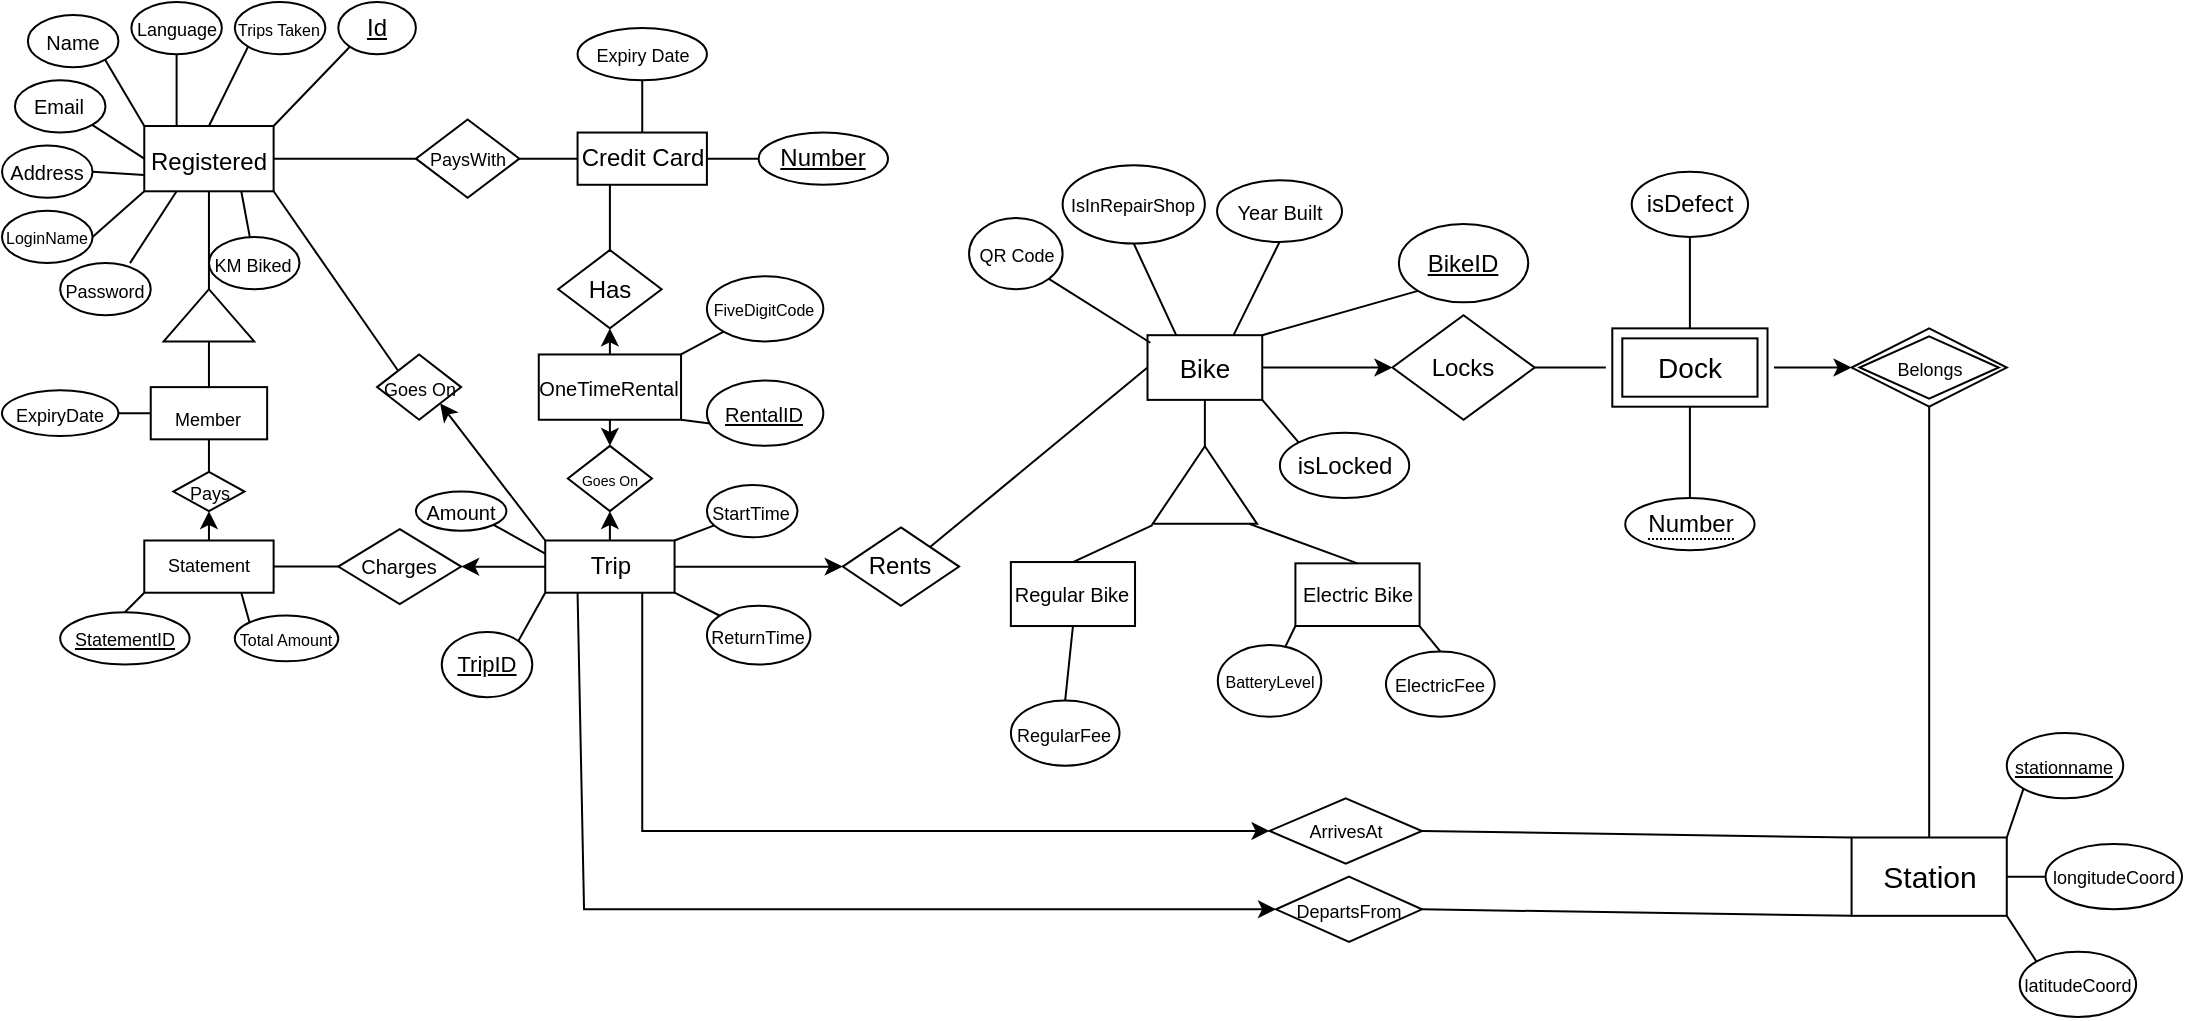 <mxfile version="23.0.0" type="github" pages="4">
  <diagram id="R2lEEEUBdFMjLlhIrx00" name="Bikes">
    <mxGraphModel dx="2074" dy="1144" grid="1" gridSize="10" guides="1" tooltips="1" connect="1" arrows="1" fold="1" page="1" pageScale="1" pageWidth="1100" pageHeight="850" math="0" shadow="0" extFonts="Permanent Marker^https://fonts.googleapis.com/css?family=Permanent+Marker">
      <root>
        <mxCell id="0" />
        <mxCell id="1" parent="0" />
        <mxCell id="VV_m7M94F2-GDkZLRUmD-1" value="" style="group" vertex="1" connectable="0" parent="1">
          <mxGeometry x="10" y="150" width="1090" height="507.5" as="geometry" />
        </mxCell>
        <mxCell id="4O4JVGUMtCNLN3ScFyq3-8" value="&lt;font style=&quot;font-size: 13px;&quot;&gt;Bike&lt;/font&gt;" style="rounded=0;whiteSpace=wrap;html=1;" parent="VV_m7M94F2-GDkZLRUmD-1" vertex="1">
          <mxGeometry x="572.75" y="166.59" width="57.37" height="32.35" as="geometry" />
        </mxCell>
        <mxCell id="4O4JVGUMtCNLN3ScFyq3-9" value="&lt;font style=&quot;font-size: 9px;&quot;&gt;QR Code&lt;/font&gt;" style="ellipse;whiteSpace=wrap;html=1;" parent="VV_m7M94F2-GDkZLRUmD-1" vertex="1">
          <mxGeometry x="483.53" y="108.04" width="46.77" height="35.56" as="geometry" />
        </mxCell>
        <mxCell id="4O4JVGUMtCNLN3ScFyq3-11" value="" style="endArrow=none;html=1;rounded=0;exitX=1;exitY=1;exitDx=0;exitDy=0;entryX=0.025;entryY=0.117;entryDx=0;entryDy=0;entryPerimeter=0;" parent="VV_m7M94F2-GDkZLRUmD-1" source="4O4JVGUMtCNLN3ScFyq3-9" target="4O4JVGUMtCNLN3ScFyq3-8" edge="1">
          <mxGeometry width="50" height="50" relative="1" as="geometry">
            <mxPoint x="594.97" y="254.566" as="sourcePoint" />
            <mxPoint x="627.305" y="221.929" as="targetPoint" />
          </mxGeometry>
        </mxCell>
        <mxCell id="4O4JVGUMtCNLN3ScFyq3-12" value="&lt;u style=&quot;&quot;&gt;&lt;font style=&quot;font-size: 12px;&quot;&gt;BikeID&lt;/font&gt;&lt;/u&gt;" style="ellipse;whiteSpace=wrap;html=1;" parent="VV_m7M94F2-GDkZLRUmD-1" vertex="1">
          <mxGeometry x="698.443" y="110.965" width="64.671" height="39.164" as="geometry" />
        </mxCell>
        <mxCell id="4O4JVGUMtCNLN3ScFyq3-14" value="" style="endArrow=none;html=1;rounded=0;exitX=1;exitY=0;exitDx=0;exitDy=0;entryX=0;entryY=1;entryDx=0;entryDy=0;" parent="VV_m7M94F2-GDkZLRUmD-1" source="4O4JVGUMtCNLN3ScFyq3-8" target="4O4JVGUMtCNLN3ScFyq3-12" edge="1">
          <mxGeometry width="50" height="50" relative="1" as="geometry">
            <mxPoint x="679.042" y="221.929" as="sourcePoint" />
            <mxPoint x="703.617" y="251.955" as="targetPoint" />
          </mxGeometry>
        </mxCell>
        <mxCell id="4O4JVGUMtCNLN3ScFyq3-16" value="&lt;font style=&quot;font-size: 9px;&quot;&gt;IsInRepairShop&lt;/font&gt;" style="ellipse;whiteSpace=wrap;html=1;" parent="VV_m7M94F2-GDkZLRUmD-1" vertex="1">
          <mxGeometry x="530.299" y="81.592" width="71.138" height="39.164" as="geometry" />
        </mxCell>
        <mxCell id="4O4JVGUMtCNLN3ScFyq3-18" value="" style="endArrow=none;html=1;rounded=0;entryX=0.25;entryY=0;entryDx=0;entryDy=0;exitX=0.5;exitY=1;exitDx=0;exitDy=0;" parent="VV_m7M94F2-GDkZLRUmD-1" source="4O4JVGUMtCNLN3ScFyq3-16" target="4O4JVGUMtCNLN3ScFyq3-8" edge="1">
          <mxGeometry width="50" height="50" relative="1" as="geometry">
            <mxPoint x="620.838" y="300.257" as="sourcePoint" />
            <mxPoint x="653.174" y="267.621" as="targetPoint" />
          </mxGeometry>
        </mxCell>
        <mxCell id="4O4JVGUMtCNLN3ScFyq3-20" value="" style="endArrow=none;html=1;rounded=0;entryX=0.75;entryY=0;entryDx=0;entryDy=0;exitX=0.5;exitY=1;exitDx=0;exitDy=0;" parent="VV_m7M94F2-GDkZLRUmD-1" target="4O4JVGUMtCNLN3ScFyq3-8" edge="1" source="4O4JVGUMtCNLN3ScFyq3-21">
          <mxGeometry width="50" height="50" relative="1" as="geometry">
            <mxPoint x="640.24" y="124.019" as="sourcePoint" />
            <mxPoint x="643.473" y="169.711" as="targetPoint" />
          </mxGeometry>
        </mxCell>
        <mxCell id="4O4JVGUMtCNLN3ScFyq3-21" value="&lt;font style=&quot;font-size: 10px;&quot;&gt;Year Built&lt;/font&gt;" style="ellipse;whiteSpace=wrap;html=1;" parent="VV_m7M94F2-GDkZLRUmD-1" vertex="1">
          <mxGeometry x="607.54" y="89.16" width="62.46" height="30.84" as="geometry" />
        </mxCell>
        <mxCell id="4O4JVGUMtCNLN3ScFyq3-22" value="" style="triangle;whiteSpace=wrap;html=1;rotation=-90;direction=east;flipH=0;flipV=0;" parent="VV_m7M94F2-GDkZLRUmD-1" vertex="1">
          <mxGeometry x="582.036" y="215.402" width="38.802" height="52.219" as="geometry" />
        </mxCell>
        <mxCell id="4O4JVGUMtCNLN3ScFyq3-23" value="" style="endArrow=none;html=1;rounded=0;entryX=0.5;entryY=1;entryDx=0;entryDy=0;exitX=1;exitY=0.5;exitDx=0;exitDy=0;" parent="VV_m7M94F2-GDkZLRUmD-1" source="4O4JVGUMtCNLN3ScFyq3-22" target="4O4JVGUMtCNLN3ScFyq3-8" edge="1">
          <mxGeometry width="50" height="50" relative="1" as="geometry">
            <mxPoint x="620.838" y="300.257" as="sourcePoint" />
            <mxPoint x="653.174" y="267.621" as="targetPoint" />
          </mxGeometry>
        </mxCell>
        <mxCell id="4O4JVGUMtCNLN3ScFyq3-24" value="&lt;font style=&quot;font-size: 10px;&quot;&gt;Regular Bike&lt;/font&gt;" style="rounded=0;whiteSpace=wrap;html=1;" parent="VV_m7M94F2-GDkZLRUmD-1" vertex="1">
          <mxGeometry x="504.431" y="280.023" width="62.084" height="31.984" as="geometry" />
        </mxCell>
        <mxCell id="4O4JVGUMtCNLN3ScFyq3-25" value="&lt;font style=&quot;font-size: 10px;&quot;&gt;Electric Bike&lt;/font&gt;" style="whiteSpace=wrap;html=1;" parent="VV_m7M94F2-GDkZLRUmD-1" vertex="1">
          <mxGeometry x="646.707" y="280.675" width="62.084" height="31.331" as="geometry" />
        </mxCell>
        <mxCell id="4O4JVGUMtCNLN3ScFyq3-26" value="" style="endArrow=none;html=1;rounded=0;entryX=-0.017;entryY=0;entryDx=0;entryDy=0;entryPerimeter=0;exitX=0.5;exitY=0;exitDx=0;exitDy=0;" parent="VV_m7M94F2-GDkZLRUmD-1" source="4O4JVGUMtCNLN3ScFyq3-24" target="4O4JVGUMtCNLN3ScFyq3-22" edge="1">
          <mxGeometry width="50" height="50" relative="1" as="geometry">
            <mxPoint x="620.838" y="300.257" as="sourcePoint" />
            <mxPoint x="653.174" y="267.621" as="targetPoint" />
          </mxGeometry>
        </mxCell>
        <mxCell id="4O4JVGUMtCNLN3ScFyq3-27" value="" style="endArrow=none;html=1;rounded=0;entryX=0;entryY=0.925;entryDx=0;entryDy=0;entryPerimeter=0;exitX=0.5;exitY=0;exitDx=0;exitDy=0;" parent="VV_m7M94F2-GDkZLRUmD-1" source="4O4JVGUMtCNLN3ScFyq3-25" target="4O4JVGUMtCNLN3ScFyq3-22" edge="1">
          <mxGeometry width="50" height="50" relative="1" as="geometry">
            <mxPoint x="620.838" y="300.257" as="sourcePoint" />
            <mxPoint x="653.174" y="267.621" as="targetPoint" />
          </mxGeometry>
        </mxCell>
        <mxCell id="4O4JVGUMtCNLN3ScFyq3-31" value="" style="endArrow=none;html=1;rounded=0;exitX=0;exitY=1;exitDx=0;exitDy=0;" parent="VV_m7M94F2-GDkZLRUmD-1" source="4O4JVGUMtCNLN3ScFyq3-30" edge="1">
          <mxGeometry width="50" height="50" relative="1" as="geometry">
            <mxPoint x="620.838" y="300.257" as="sourcePoint" />
            <mxPoint x="614.371" y="345.949" as="targetPoint" />
          </mxGeometry>
        </mxCell>
        <mxCell id="4O4JVGUMtCNLN3ScFyq3-32" value="&lt;font style=&quot;font-size: 9px;&quot;&gt;ElectricFee&lt;/font&gt;" style="ellipse;whiteSpace=wrap;html=1;" parent="VV_m7M94F2-GDkZLRUmD-1" vertex="1">
          <mxGeometry x="691.976" y="324.735" width="54.323" height="32.637" as="geometry" />
        </mxCell>
        <mxCell id="4O4JVGUMtCNLN3ScFyq3-33" value="" style="endArrow=none;html=1;rounded=0;exitX=1;exitY=1;exitDx=0;exitDy=0;entryX=0.5;entryY=0;entryDx=0;entryDy=0;" parent="VV_m7M94F2-GDkZLRUmD-1" source="4O4JVGUMtCNLN3ScFyq3-25" target="4O4JVGUMtCNLN3ScFyq3-32" edge="1">
          <mxGeometry width="50" height="50" relative="1" as="geometry">
            <mxPoint x="708.79" y="295.688" as="sourcePoint" />
            <mxPoint x="724.311" y="332.894" as="targetPoint" />
          </mxGeometry>
        </mxCell>
        <mxCell id="4O4JVGUMtCNLN3ScFyq3-34" value="&lt;font style=&quot;font-size: 9px;&quot;&gt;RegularFee&lt;/font&gt;" style="ellipse;whiteSpace=wrap;html=1;flipH=0;" parent="VV_m7M94F2-GDkZLRUmD-1" vertex="1">
          <mxGeometry x="504.431" y="349.212" width="54.323" height="32.637" as="geometry" />
        </mxCell>
        <mxCell id="4O4JVGUMtCNLN3ScFyq3-36" value="" style="endArrow=none;html=1;rounded=0;entryX=0.5;entryY=1;entryDx=0;entryDy=0;exitX=0.5;exitY=0;exitDx=0;exitDy=0;" parent="VV_m7M94F2-GDkZLRUmD-1" source="4O4JVGUMtCNLN3ScFyq3-34" target="4O4JVGUMtCNLN3ScFyq3-24" edge="1">
          <mxGeometry width="50" height="50" relative="1" as="geometry">
            <mxPoint x="455.281" y="296.341" as="sourcePoint" />
            <mxPoint x="496.671" y="296.341" as="targetPoint" />
          </mxGeometry>
        </mxCell>
        <mxCell id="rIilhEU5xWA09Vjhrhn--2" value="&lt;font style=&quot;font-size: 15px;&quot;&gt;Station&lt;/font&gt;" style="rounded=0;whiteSpace=wrap;html=1;" parent="VV_m7M94F2-GDkZLRUmD-1" vertex="1">
          <mxGeometry x="924.79" y="417.749" width="77.605" height="39.164" as="geometry" />
        </mxCell>
        <mxCell id="rIilhEU5xWA09Vjhrhn--4" value="&lt;u&gt;&lt;font style=&quot;font-size: 9px;&quot;&gt;stationname&lt;/font&gt;&lt;/u&gt;" style="ellipse;whiteSpace=wrap;html=1;" parent="VV_m7M94F2-GDkZLRUmD-1" vertex="1">
          <mxGeometry x="1002.395" y="365.531" width="58.204" height="32.637" as="geometry" />
        </mxCell>
        <mxCell id="rIilhEU5xWA09Vjhrhn--5" value="" style="endArrow=none;html=1;rounded=0;exitX=0;exitY=0.5;exitDx=0;exitDy=0;entryX=1;entryY=0.5;entryDx=0;entryDy=0;" parent="VV_m7M94F2-GDkZLRUmD-1" source="rIilhEU5xWA09Vjhrhn--6" target="rIilhEU5xWA09Vjhrhn--2" edge="1">
          <mxGeometry width="50" height="50" relative="1" as="geometry">
            <mxPoint x="1083.234" y="352.476" as="sourcePoint" />
            <mxPoint x="966.826" y="442.227" as="targetPoint" />
          </mxGeometry>
        </mxCell>
        <mxCell id="rIilhEU5xWA09Vjhrhn--6" value="&lt;font style=&quot;font-size: 9px;&quot;&gt;longitudeCoord&lt;/font&gt;" style="ellipse;whiteSpace=wrap;html=1;" parent="VV_m7M94F2-GDkZLRUmD-1" vertex="1">
          <mxGeometry x="1021.8" y="421.01" width="68.2" height="32.64" as="geometry" />
        </mxCell>
        <mxCell id="rIilhEU5xWA09Vjhrhn--7" value="" style="endArrow=none;html=1;rounded=0;exitX=0;exitY=0;exitDx=0;exitDy=0;entryX=1;entryY=1;entryDx=0;entryDy=0;" parent="VV_m7M94F2-GDkZLRUmD-1" source="rIilhEU5xWA09Vjhrhn--8" target="rIilhEU5xWA09Vjhrhn--2" edge="1">
          <mxGeometry width="50" height="50" relative="1" as="geometry">
            <mxPoint x="1031.497" y="359.003" as="sourcePoint" />
            <mxPoint x="1002.395" y="448.754" as="targetPoint" />
          </mxGeometry>
        </mxCell>
        <mxCell id="rIilhEU5xWA09Vjhrhn--8" value="&lt;font style=&quot;font-size: 9px;&quot;&gt;latitudeCoord&lt;/font&gt;" style="ellipse;whiteSpace=wrap;html=1;" parent="VV_m7M94F2-GDkZLRUmD-1" vertex="1">
          <mxGeometry x="1008.862" y="474.863" width="58.204" height="32.637" as="geometry" />
        </mxCell>
        <mxCell id="rIilhEU5xWA09Vjhrhn--10" value="" style="endArrow=none;html=1;rounded=0;exitX=0.5;exitY=0;exitDx=0;exitDy=0;entryX=0.5;entryY=1;entryDx=0;entryDy=0;" parent="VV_m7M94F2-GDkZLRUmD-1" edge="1">
          <mxGeometry width="50" height="50" relative="1" as="geometry">
            <mxPoint x="843.952" y="248.039" as="sourcePoint" />
            <mxPoint x="843.952" y="202.347" as="targetPoint" />
          </mxGeometry>
        </mxCell>
        <mxCell id="rIilhEU5xWA09Vjhrhn--12" value="" style="endArrow=none;html=1;rounded=0;entryX=0.5;entryY=0;entryDx=0;entryDy=0;exitX=0.5;exitY=1;exitDx=0;exitDy=0;" parent="VV_m7M94F2-GDkZLRUmD-1" source="rIilhEU5xWA09Vjhrhn--13" edge="1">
          <mxGeometry width="50" height="50" relative="1" as="geometry">
            <mxPoint x="892.455" y="117.492" as="sourcePoint" />
            <mxPoint x="843.952" y="163.183" as="targetPoint" />
          </mxGeometry>
        </mxCell>
        <mxCell id="rIilhEU5xWA09Vjhrhn--13" value="isDefect" style="ellipse;whiteSpace=wrap;html=1;" parent="VV_m7M94F2-GDkZLRUmD-1" vertex="1">
          <mxGeometry x="814.85" y="84.855" width="58.204" height="32.637" as="geometry" />
        </mxCell>
        <mxCell id="rIilhEU5xWA09Vjhrhn--14" value="" style="endArrow=classic;html=1;rounded=0;exitX=1;exitY=0.5;exitDx=0;exitDy=0;" parent="VV_m7M94F2-GDkZLRUmD-1" edge="1">
          <mxGeometry width="50" height="50" relative="1" as="geometry">
            <mxPoint x="885.988" y="182.765" as="sourcePoint" />
            <mxPoint x="924.79" y="182.765" as="targetPoint" />
          </mxGeometry>
        </mxCell>
        <mxCell id="rIilhEU5xWA09Vjhrhn--16" value="" style="endArrow=none;html=1;rounded=0;exitX=0.5;exitY=1;exitDx=0;exitDy=0;entryX=0.5;entryY=0;entryDx=0;entryDy=0;" parent="VV_m7M94F2-GDkZLRUmD-1" source="rIilhEU5xWA09Vjhrhn--24" target="rIilhEU5xWA09Vjhrhn--2" edge="1">
          <mxGeometry width="50" height="50" relative="1" as="geometry">
            <mxPoint x="995.928" y="182.765" as="sourcePoint" />
            <mxPoint x="1008.862" y="221.929" as="targetPoint" />
          </mxGeometry>
        </mxCell>
        <mxCell id="rIilhEU5xWA09Vjhrhn--18" value="Locks" style="rhombus;whiteSpace=wrap;html=1;" parent="VV_m7M94F2-GDkZLRUmD-1" vertex="1">
          <mxGeometry x="695.21" y="156.656" width="71.138" height="52.219" as="geometry" />
        </mxCell>
        <mxCell id="rIilhEU5xWA09Vjhrhn--19" value="" style="endArrow=none;html=1;rounded=0;exitX=1;exitY=0.5;exitDx=0;exitDy=0;entryX=0;entryY=0.5;entryDx=0;entryDy=0;" parent="VV_m7M94F2-GDkZLRUmD-1" source="rIilhEU5xWA09Vjhrhn--18" edge="1">
          <mxGeometry width="50" height="50" relative="1" as="geometry">
            <mxPoint x="847.186" y="313.312" as="sourcePoint" />
            <mxPoint x="801.916" y="182.765" as="targetPoint" />
          </mxGeometry>
        </mxCell>
        <mxCell id="rIilhEU5xWA09Vjhrhn--20" value="" style="endArrow=none;html=1;rounded=0;exitX=0;exitY=0;exitDx=0;exitDy=0;entryX=1;entryY=1;entryDx=0;entryDy=0;" parent="VV_m7M94F2-GDkZLRUmD-1" source="rIilhEU5xWA09Vjhrhn--21" target="4O4JVGUMtCNLN3ScFyq3-8" edge="1">
          <mxGeometry width="50" height="50" relative="1" as="geometry">
            <mxPoint x="485.03" y="192.556" as="sourcePoint" />
            <mxPoint x="562.635" y="192.556" as="targetPoint" />
          </mxGeometry>
        </mxCell>
        <mxCell id="rIilhEU5xWA09Vjhrhn--21" value="&lt;font style=&quot;font-size: 12px;&quot;&gt;isLocked&lt;/font&gt;" style="ellipse;whiteSpace=wrap;html=1;" parent="VV_m7M94F2-GDkZLRUmD-1" vertex="1">
          <mxGeometry x="638.946" y="215.402" width="64.671" height="32.637" as="geometry" />
        </mxCell>
        <mxCell id="rIilhEU5xWA09Vjhrhn--23" value="&lt;font style=&quot;font-size: 14px;&quot;&gt;Dock&lt;/font&gt;" style="shape=ext;margin=3;double=1;whiteSpace=wrap;html=1;align=center;" parent="VV_m7M94F2-GDkZLRUmD-1" vertex="1">
          <mxGeometry x="805.15" y="163.183" width="77.605" height="39.164" as="geometry" />
        </mxCell>
        <mxCell id="rIilhEU5xWA09Vjhrhn--24" value="&lt;font style=&quot;font-size: 9px;&quot;&gt;Belongs&lt;/font&gt;" style="shape=rhombus;double=1;perimeter=rhombusPerimeter;whiteSpace=wrap;html=1;align=center;" parent="VV_m7M94F2-GDkZLRUmD-1" vertex="1">
          <mxGeometry x="924.79" y="163.183" width="77.605" height="39.164" as="geometry" />
        </mxCell>
        <mxCell id="rIilhEU5xWA09Vjhrhn--31" value="&lt;span style=&quot;border-bottom: 1px dotted&quot;&gt;Number&lt;/span&gt;" style="ellipse;whiteSpace=wrap;html=1;align=center;" parent="VV_m7M94F2-GDkZLRUmD-1" vertex="1">
          <mxGeometry x="811.617" y="248.039" width="64.671" height="26.109" as="geometry" />
        </mxCell>
        <mxCell id="ZPwJOs-ACYiF7Zmo24iJ-6" value="&lt;font style=&quot;font-size: 12px;&quot;&gt;Registered&lt;/font&gt;" style="rounded=0;whiteSpace=wrap;html=1;fontSize=16;" parent="VV_m7M94F2-GDkZLRUmD-1" vertex="1">
          <mxGeometry x="71.138" y="62.01" width="64.671" height="32.637" as="geometry" />
        </mxCell>
        <mxCell id="ZPwJOs-ACYiF7Zmo24iJ-9" value="" style="triangle;whiteSpace=wrap;html=1;direction=north;" parent="VV_m7M94F2-GDkZLRUmD-1" vertex="1">
          <mxGeometry x="80.838" y="143.601" width="45.269" height="26.109" as="geometry" />
        </mxCell>
        <mxCell id="ZPwJOs-ACYiF7Zmo24iJ-10" value="" style="endArrow=none;html=1;rounded=0;exitX=1;exitY=0.5;exitDx=0;exitDy=0;entryX=0.5;entryY=1;entryDx=0;entryDy=0;" parent="VV_m7M94F2-GDkZLRUmD-1" source="ZPwJOs-ACYiF7Zmo24iJ-9" target="ZPwJOs-ACYiF7Zmo24iJ-6" edge="1">
          <mxGeometry width="50" height="50" relative="1" as="geometry">
            <mxPoint x="116.407" y="261.093" as="sourcePoint" />
            <mxPoint x="122.874" y="104.437" as="targetPoint" />
          </mxGeometry>
        </mxCell>
        <mxCell id="ZPwJOs-ACYiF7Zmo24iJ-11" value="" style="endArrow=none;html=1;rounded=0;entryX=0;entryY=0.5;entryDx=0;entryDy=0;exitX=0.5;exitY=0;exitDx=0;exitDy=0;" parent="VV_m7M94F2-GDkZLRUmD-1" source="ZPwJOs-ACYiF7Zmo24iJ-12" target="ZPwJOs-ACYiF7Zmo24iJ-9" edge="1">
          <mxGeometry width="50" height="50" relative="1" as="geometry">
            <mxPoint x="122.874" y="156.656" as="sourcePoint" />
            <mxPoint x="187.545" y="117.492" as="targetPoint" />
          </mxGeometry>
        </mxCell>
        <mxCell id="ZPwJOs-ACYiF7Zmo24iJ-12" value="&lt;font style=&quot;font-size: 9px;&quot;&gt;Member&lt;/font&gt;" style="rounded=0;whiteSpace=wrap;html=1;fontSize=16;" parent="VV_m7M94F2-GDkZLRUmD-1" vertex="1">
          <mxGeometry x="74.371" y="192.556" width="58.204" height="26.109" as="geometry" />
        </mxCell>
        <mxCell id="ZPwJOs-ACYiF7Zmo24iJ-13" value="" style="endArrow=none;html=1;rounded=0;entryX=0;entryY=0.5;entryDx=0;entryDy=0;" parent="VV_m7M94F2-GDkZLRUmD-1" source="ZPwJOs-ACYiF7Zmo24iJ-14" target="ZPwJOs-ACYiF7Zmo24iJ-12" edge="1">
          <mxGeometry width="50" height="50" relative="1" as="geometry">
            <mxPoint x="64.671" y="195.82" as="sourcePoint" />
            <mxPoint x="122.874" y="228.457" as="targetPoint" />
          </mxGeometry>
        </mxCell>
        <mxCell id="ZPwJOs-ACYiF7Zmo24iJ-14" value="&lt;font style=&quot;font-size: 9px;&quot;&gt;ExpiryDate&lt;/font&gt;" style="ellipse;whiteSpace=wrap;html=1;align=center;" parent="VV_m7M94F2-GDkZLRUmD-1" vertex="1">
          <mxGeometry y="194.188" width="58.204" height="22.846" as="geometry" />
        </mxCell>
        <mxCell id="ZPwJOs-ACYiF7Zmo24iJ-15" value="Id" style="ellipse;whiteSpace=wrap;html=1;align=center;fontStyle=4" parent="VV_m7M94F2-GDkZLRUmD-1" vertex="1">
          <mxGeometry x="168.144" width="38.802" height="26.109" as="geometry" />
        </mxCell>
        <mxCell id="ZPwJOs-ACYiF7Zmo24iJ-16" value="" style="endArrow=none;html=1;rounded=0;exitX=1;exitY=0;exitDx=0;exitDy=0;entryX=0;entryY=1;entryDx=0;entryDy=0;" parent="VV_m7M94F2-GDkZLRUmD-1" source="ZPwJOs-ACYiF7Zmo24iJ-6" target="ZPwJOs-ACYiF7Zmo24iJ-15" edge="1">
          <mxGeometry width="50" height="50" relative="1" as="geometry">
            <mxPoint x="206.946" y="-32.637" as="sourcePoint" />
            <mxPoint x="139.042" y="-13.055" as="targetPoint" />
          </mxGeometry>
        </mxCell>
        <mxCell id="ZPwJOs-ACYiF7Zmo24iJ-17" value="" style="endArrow=none;html=1;rounded=0;exitX=1;exitY=0.5;exitDx=0;exitDy=0;" parent="VV_m7M94F2-GDkZLRUmD-1" source="ZPwJOs-ACYiF7Zmo24iJ-6" target="ZPwJOs-ACYiF7Zmo24iJ-18" edge="1">
          <mxGeometry width="50" height="50" relative="1" as="geometry">
            <mxPoint x="187.545" y="78.328" as="sourcePoint" />
            <mxPoint x="219.88" y="78.328" as="targetPoint" />
          </mxGeometry>
        </mxCell>
        <mxCell id="ZPwJOs-ACYiF7Zmo24iJ-18" value="&lt;font style=&quot;font-size: 9px;&quot;&gt;PaysWith&lt;/font&gt;" style="shape=rhombus;perimeter=rhombusPerimeter;whiteSpace=wrap;html=1;align=center;" parent="VV_m7M94F2-GDkZLRUmD-1" vertex="1">
          <mxGeometry x="206.946" y="58.746" width="51.737" height="39.164" as="geometry" />
        </mxCell>
        <mxCell id="ZPwJOs-ACYiF7Zmo24iJ-21" value="Credit Card" style="whiteSpace=wrap;html=1;align=center;" parent="VV_m7M94F2-GDkZLRUmD-1" vertex="1">
          <mxGeometry x="287.784" y="65.273" width="64.671" height="26.109" as="geometry" />
        </mxCell>
        <mxCell id="ZPwJOs-ACYiF7Zmo24iJ-22" value="" style="endArrow=none;html=1;rounded=0;exitX=0.5;exitY=0;exitDx=0;exitDy=0;" parent="VV_m7M94F2-GDkZLRUmD-1" source="ZPwJOs-ACYiF7Zmo24iJ-21" target="ZPwJOs-ACYiF7Zmo24iJ-23" edge="1">
          <mxGeometry width="50" height="50" relative="1" as="geometry">
            <mxPoint x="320.12" y="52.219" as="sourcePoint" />
            <mxPoint x="320.12" y="26.109" as="targetPoint" />
          </mxGeometry>
        </mxCell>
        <mxCell id="ZPwJOs-ACYiF7Zmo24iJ-23" value="&lt;font style=&quot;font-size: 9px;&quot;&gt;Expiry Date&lt;/font&gt;" style="ellipse;whiteSpace=wrap;html=1;align=center;" parent="VV_m7M94F2-GDkZLRUmD-1" vertex="1">
          <mxGeometry x="287.784" y="13.055" width="64.671" height="26.109" as="geometry" />
        </mxCell>
        <mxCell id="ZPwJOs-ACYiF7Zmo24iJ-24" value="" style="endArrow=none;html=1;rounded=0;" parent="VV_m7M94F2-GDkZLRUmD-1" source="ZPwJOs-ACYiF7Zmo24iJ-21" edge="1">
          <mxGeometry relative="1" as="geometry">
            <mxPoint x="352.455" y="78.002" as="sourcePoint" />
            <mxPoint x="384.79" y="78.328" as="targetPoint" />
          </mxGeometry>
        </mxCell>
        <mxCell id="ZPwJOs-ACYiF7Zmo24iJ-25" value="Number" style="ellipse;whiteSpace=wrap;html=1;align=center;fontStyle=4;" parent="VV_m7M94F2-GDkZLRUmD-1" vertex="1">
          <mxGeometry x="378.323" y="65.273" width="64.671" height="26.109" as="geometry" />
        </mxCell>
        <mxCell id="ZPwJOs-ACYiF7Zmo24iJ-26" value="" style="endArrow=none;html=1;rounded=0;entryX=0;entryY=0.5;entryDx=0;entryDy=0;exitX=1;exitY=1;exitDx=0;exitDy=0;" parent="VV_m7M94F2-GDkZLRUmD-1" source="ZPwJOs-ACYiF7Zmo24iJ-27" target="ZPwJOs-ACYiF7Zmo24iJ-6" edge="1">
          <mxGeometry width="50" height="50" relative="1" as="geometry">
            <mxPoint x="45.269" y="75.064" as="sourcePoint" />
            <mxPoint x="51.737" y="58.746" as="targetPoint" />
          </mxGeometry>
        </mxCell>
        <mxCell id="ZPwJOs-ACYiF7Zmo24iJ-27" value="&lt;font style=&quot;font-size: 10px;&quot;&gt;Email&lt;/font&gt;" style="ellipse;whiteSpace=wrap;html=1;align=center;" parent="VV_m7M94F2-GDkZLRUmD-1" vertex="1">
          <mxGeometry x="6.467" y="39.164" width="45.269" height="26.109" as="geometry" />
        </mxCell>
        <mxCell id="ZPwJOs-ACYiF7Zmo24iJ-28" value="" style="endArrow=none;html=1;rounded=0;entryX=0;entryY=0;entryDx=0;entryDy=0;exitX=1;exitY=1;exitDx=0;exitDy=0;" parent="VV_m7M94F2-GDkZLRUmD-1" source="ZPwJOs-ACYiF7Zmo24iJ-29" target="ZPwJOs-ACYiF7Zmo24iJ-6" edge="1">
          <mxGeometry width="50" height="50" relative="1" as="geometry">
            <mxPoint x="64.671" y="52.219" as="sourcePoint" />
            <mxPoint x="232.814" y="58.746" as="targetPoint" />
          </mxGeometry>
        </mxCell>
        <mxCell id="ZPwJOs-ACYiF7Zmo24iJ-29" value="&lt;font style=&quot;font-size: 10px;&quot;&gt;Name&lt;/font&gt;" style="ellipse;whiteSpace=wrap;html=1;align=center;" parent="VV_m7M94F2-GDkZLRUmD-1" vertex="1">
          <mxGeometry x="12.934" y="6.527" width="45.269" height="26.109" as="geometry" />
        </mxCell>
        <mxCell id="ZPwJOs-ACYiF7Zmo24iJ-30" value="&lt;font style=&quot;font-size: 10px;&quot;&gt;Address&lt;/font&gt;" style="ellipse;whiteSpace=wrap;html=1;align=center;" parent="VV_m7M94F2-GDkZLRUmD-1" vertex="1">
          <mxGeometry y="71.801" width="45.269" height="26.109" as="geometry" />
        </mxCell>
        <mxCell id="ZPwJOs-ACYiF7Zmo24iJ-31" value="" style="endArrow=none;html=1;rounded=0;exitX=1;exitY=0.5;exitDx=0;exitDy=0;entryX=0;entryY=0.75;entryDx=0;entryDy=0;" parent="VV_m7M94F2-GDkZLRUmD-1" source="ZPwJOs-ACYiF7Zmo24iJ-30" target="ZPwJOs-ACYiF7Zmo24iJ-6" edge="1">
          <mxGeometry width="50" height="50" relative="1" as="geometry">
            <mxPoint x="200.479" y="91.383" as="sourcePoint" />
            <mxPoint x="232.814" y="58.746" as="targetPoint" />
          </mxGeometry>
        </mxCell>
        <mxCell id="ZPwJOs-ACYiF7Zmo24iJ-32" value="&lt;font style=&quot;font-size: 9px;&quot;&gt;Language&lt;/font&gt;" style="ellipse;whiteSpace=wrap;html=1;align=center;" parent="VV_m7M94F2-GDkZLRUmD-1" vertex="1">
          <mxGeometry x="64.671" width="45.269" height="26.109" as="geometry" />
        </mxCell>
        <mxCell id="ZPwJOs-ACYiF7Zmo24iJ-33" value="" style="endArrow=none;html=1;rounded=0;entryX=0.25;entryY=0;entryDx=0;entryDy=0;exitX=0.5;exitY=1;exitDx=0;exitDy=0;" parent="VV_m7M94F2-GDkZLRUmD-1" source="ZPwJOs-ACYiF7Zmo24iJ-32" target="ZPwJOs-ACYiF7Zmo24iJ-6" edge="1">
          <mxGeometry width="50" height="50" relative="1" as="geometry">
            <mxPoint x="135.808" y="26.109" as="sourcePoint" />
            <mxPoint x="168.144" y="45.039" as="targetPoint" />
          </mxGeometry>
        </mxCell>
        <mxCell id="ZPwJOs-ACYiF7Zmo24iJ-34" value="" style="endArrow=none;html=1;rounded=0;entryX=0;entryY=1;entryDx=0;entryDy=0;exitX=1;exitY=0.5;exitDx=0;exitDy=0;" parent="VV_m7M94F2-GDkZLRUmD-1" source="ZPwJOs-ACYiF7Zmo24iJ-35" target="ZPwJOs-ACYiF7Zmo24iJ-6" edge="1">
          <mxGeometry width="50" height="50" relative="1" as="geometry">
            <mxPoint x="51.737" y="110.965" as="sourcePoint" />
            <mxPoint x="71.138" y="103.132" as="targetPoint" />
          </mxGeometry>
        </mxCell>
        <mxCell id="ZPwJOs-ACYiF7Zmo24iJ-35" value="&lt;font style=&quot;font-size: 8px;&quot;&gt;LoginName&lt;/font&gt;" style="ellipse;whiteSpace=wrap;html=1;align=center;" parent="VV_m7M94F2-GDkZLRUmD-1" vertex="1">
          <mxGeometry y="104.437" width="45.269" height="26.109" as="geometry" />
        </mxCell>
        <mxCell id="ZPwJOs-ACYiF7Zmo24iJ-36" value="" style="endArrow=none;html=1;rounded=0;entryX=0.25;entryY=1;entryDx=0;entryDy=0;exitX=0.771;exitY=0;exitDx=0;exitDy=0;exitPerimeter=0;" parent="VV_m7M94F2-GDkZLRUmD-1" source="ZPwJOs-ACYiF7Zmo24iJ-37" target="ZPwJOs-ACYiF7Zmo24iJ-6" edge="1">
          <mxGeometry width="50" height="50" relative="1" as="geometry">
            <mxPoint x="71.138" y="124.019" as="sourcePoint" />
            <mxPoint x="97.006" y="91.383" as="targetPoint" />
          </mxGeometry>
        </mxCell>
        <mxCell id="ZPwJOs-ACYiF7Zmo24iJ-37" value="&lt;font style=&quot;font-size: 9px;&quot;&gt;Password&lt;/font&gt;" style="ellipse;whiteSpace=wrap;html=1;align=center;" parent="VV_m7M94F2-GDkZLRUmD-1" vertex="1">
          <mxGeometry x="29.102" y="130.547" width="45.269" height="26.109" as="geometry" />
        </mxCell>
        <mxCell id="ZPwJOs-ACYiF7Zmo24iJ-38" value="" style="endArrow=none;html=1;rounded=0;entryX=0.5;entryY=0;entryDx=0;entryDy=0;exitX=0;exitY=1;exitDx=0;exitDy=0;" parent="VV_m7M94F2-GDkZLRUmD-1" source="ZPwJOs-ACYiF7Zmo24iJ-39" target="ZPwJOs-ACYiF7Zmo24iJ-6" edge="1">
          <mxGeometry width="50" height="50" relative="1" as="geometry">
            <mxPoint x="116.407" y="39.164" as="sourcePoint" />
            <mxPoint x="122.874" y="71.801" as="targetPoint" />
          </mxGeometry>
        </mxCell>
        <mxCell id="ZPwJOs-ACYiF7Zmo24iJ-39" value="&lt;font style=&quot;font-size: 8px;&quot;&gt;Trips Taken&lt;/font&gt;" style="ellipse;whiteSpace=wrap;html=1;align=center;" parent="VV_m7M94F2-GDkZLRUmD-1" vertex="1">
          <mxGeometry x="116.407" width="45.269" height="26.109" as="geometry" />
        </mxCell>
        <mxCell id="ZPwJOs-ACYiF7Zmo24iJ-40" value="" style="endArrow=none;html=1;rounded=0;entryX=0.75;entryY=1;entryDx=0;entryDy=0;" parent="VV_m7M94F2-GDkZLRUmD-1" source="ZPwJOs-ACYiF7Zmo24iJ-41" target="ZPwJOs-ACYiF7Zmo24iJ-6" edge="1">
          <mxGeometry width="50" height="50" relative="1" as="geometry">
            <mxPoint x="135.808" y="117.492" as="sourcePoint" />
            <mxPoint x="129.341" y="173.627" as="targetPoint" />
          </mxGeometry>
        </mxCell>
        <mxCell id="ZPwJOs-ACYiF7Zmo24iJ-41" value="&lt;font style=&quot;font-size: 9px;&quot;&gt;KM Biked&lt;/font&gt;" style="ellipse;whiteSpace=wrap;html=1;align=center;" parent="VV_m7M94F2-GDkZLRUmD-1" vertex="1">
          <mxGeometry x="103.473" y="117.492" width="45.269" height="26.109" as="geometry" />
        </mxCell>
        <mxCell id="ZPwJOs-ACYiF7Zmo24iJ-44" value="&lt;font style=&quot;font-size: 10px;&quot;&gt;OneTimeRental&lt;/font&gt;" style="whiteSpace=wrap;html=1;align=center;" parent="VV_m7M94F2-GDkZLRUmD-1" vertex="1">
          <mxGeometry x="268.383" y="176.238" width="71.138" height="32.637" as="geometry" />
        </mxCell>
        <mxCell id="iYZZ7Fj1_z0W4IQOYZlQ-8" style="edgeStyle=orthogonalEdgeStyle;rounded=0;orthogonalLoop=1;jettySize=auto;html=1;entryX=0;entryY=0.5;entryDx=0;entryDy=0;" parent="VV_m7M94F2-GDkZLRUmD-1" source="4O4JVGUMtCNLN3ScFyq3-8" target="rIilhEU5xWA09Vjhrhn--18" edge="1">
          <mxGeometry relative="1" as="geometry" />
        </mxCell>
        <mxCell id="ZPwJOs-ACYiF7Zmo24iJ-45" value="" style="endArrow=none;html=1;rounded=0;exitX=1;exitY=1;exitDx=0;exitDy=0;entryX=1;entryY=1;entryDx=0;entryDy=0;" parent="VV_m7M94F2-GDkZLRUmD-1" source="ZPwJOs-ACYiF7Zmo24iJ-46" target="ZPwJOs-ACYiF7Zmo24iJ-44" edge="1">
          <mxGeometry width="50" height="50" relative="1" as="geometry">
            <mxPoint x="271.617" y="207.243" as="sourcePoint" />
            <mxPoint x="271.617" y="176.238" as="targetPoint" />
          </mxGeometry>
        </mxCell>
        <mxCell id="ZPwJOs-ACYiF7Zmo24iJ-46" value="&lt;u&gt;&lt;font style=&quot;font-size: 10px;&quot;&gt;RentalID&lt;/font&gt;&lt;/u&gt;" style="ellipse;whiteSpace=wrap;html=1;" parent="VV_m7M94F2-GDkZLRUmD-1" vertex="1">
          <mxGeometry x="352.455" y="189.293" width="58.204" height="32.637" as="geometry" />
        </mxCell>
        <mxCell id="ZPwJOs-ACYiF7Zmo24iJ-47" value="" style="endArrow=none;html=1;rounded=0;entryX=1;entryY=0;entryDx=0;entryDy=0;exitX=0;exitY=1;exitDx=0;exitDy=0;" parent="VV_m7M94F2-GDkZLRUmD-1" source="ZPwJOs-ACYiF7Zmo24iJ-48" target="ZPwJOs-ACYiF7Zmo24iJ-44" edge="1">
          <mxGeometry width="50" height="50" relative="1" as="geometry">
            <mxPoint x="307.186" y="213.77" as="sourcePoint" />
            <mxPoint x="177.844" y="181.133" as="targetPoint" />
          </mxGeometry>
        </mxCell>
        <mxCell id="ZPwJOs-ACYiF7Zmo24iJ-48" value="&lt;font style=&quot;font-size: 8px;&quot;&gt;FiveDigitCode&lt;/font&gt;" style="ellipse;whiteSpace=wrap;html=1;" parent="VV_m7M94F2-GDkZLRUmD-1" vertex="1">
          <mxGeometry x="352.455" y="137.074" width="58.204" height="32.637" as="geometry" />
        </mxCell>
        <mxCell id="ZPwJOs-ACYiF7Zmo24iJ-49" value="Has" style="shape=rhombus;perimeter=rhombusPerimeter;whiteSpace=wrap;html=1;align=center;" parent="VV_m7M94F2-GDkZLRUmD-1" vertex="1">
          <mxGeometry x="278.084" y="124.019" width="51.737" height="39.164" as="geometry" />
        </mxCell>
        <mxCell id="ZPwJOs-ACYiF7Zmo24iJ-51" value="Rents" style="shape=rhombus;perimeter=rhombusPerimeter;whiteSpace=wrap;html=1;align=center;" parent="VV_m7M94F2-GDkZLRUmD-1" vertex="1">
          <mxGeometry x="420.359" y="262.725" width="58.204" height="39.164" as="geometry" />
        </mxCell>
        <mxCell id="iYZZ7Fj1_z0W4IQOYZlQ-20" style="edgeStyle=orthogonalEdgeStyle;rounded=0;orthogonalLoop=1;jettySize=auto;html=1;entryX=0;entryY=0.5;entryDx=0;entryDy=0;" parent="VV_m7M94F2-GDkZLRUmD-1" source="iYZZ7Fj1_z0W4IQOYZlQ-1" target="ZPwJOs-ACYiF7Zmo24iJ-51" edge="1">
          <mxGeometry relative="1" as="geometry" />
        </mxCell>
        <mxCell id="iYZZ7Fj1_z0W4IQOYZlQ-1" value="Trip" style="whiteSpace=wrap;html=1;align=center;" parent="VV_m7M94F2-GDkZLRUmD-1" vertex="1">
          <mxGeometry x="271.617" y="269.252" width="64.671" height="26.109" as="geometry" />
        </mxCell>
        <mxCell id="iYZZ7Fj1_z0W4IQOYZlQ-2" value="" style="endArrow=none;html=1;rounded=0;entryX=0;entryY=1;entryDx=0;entryDy=0;exitX=0.5;exitY=1;exitDx=0;exitDy=0;" parent="VV_m7M94F2-GDkZLRUmD-1" source="iYZZ7Fj1_z0W4IQOYZlQ-3" target="iYZZ7Fj1_z0W4IQOYZlQ-1" edge="1">
          <mxGeometry width="50" height="50" relative="1" as="geometry">
            <mxPoint x="239.281" y="223.561" as="sourcePoint" />
            <mxPoint x="252.216" y="223.561" as="targetPoint" />
          </mxGeometry>
        </mxCell>
        <mxCell id="iYZZ7Fj1_z0W4IQOYZlQ-3" value="&lt;u&gt;&lt;font style=&quot;font-size: 11px;&quot;&gt;TripID&lt;/font&gt;&lt;/u&gt;" style="ellipse;whiteSpace=wrap;html=1;" parent="VV_m7M94F2-GDkZLRUmD-1" vertex="1">
          <mxGeometry x="219.88" y="314.944" width="45.269" height="32.637" as="geometry" />
        </mxCell>
        <mxCell id="iYZZ7Fj1_z0W4IQOYZlQ-4" value="" style="endArrow=none;html=1;rounded=0;exitX=1;exitY=0;exitDx=0;exitDy=0;" parent="VV_m7M94F2-GDkZLRUmD-1" source="iYZZ7Fj1_z0W4IQOYZlQ-1" target="iYZZ7Fj1_z0W4IQOYZlQ-5" edge="1">
          <mxGeometry width="50" height="50" relative="1" as="geometry">
            <mxPoint x="336.287" y="267.621" as="sourcePoint" />
            <mxPoint x="291.018" y="217.034" as="targetPoint" />
          </mxGeometry>
        </mxCell>
        <mxCell id="iYZZ7Fj1_z0W4IQOYZlQ-5" value="&lt;font style=&quot;font-size: 9px;&quot;&gt;StartTime&lt;/font&gt;" style="ellipse;whiteSpace=wrap;html=1;" parent="VV_m7M94F2-GDkZLRUmD-1" vertex="1">
          <mxGeometry x="352.455" y="241.511" width="45.269" height="26.109" as="geometry" />
        </mxCell>
        <mxCell id="iYZZ7Fj1_z0W4IQOYZlQ-6" value="" style="endArrow=none;html=1;rounded=0;exitX=1;exitY=1;exitDx=0;exitDy=0;" parent="VV_m7M94F2-GDkZLRUmD-1" source="iYZZ7Fj1_z0W4IQOYZlQ-1" target="iYZZ7Fj1_z0W4IQOYZlQ-7" edge="1">
          <mxGeometry width="50" height="50" relative="1" as="geometry">
            <mxPoint x="329.82" y="326.367" as="sourcePoint" />
            <mxPoint x="329.82" y="223.561" as="targetPoint" />
          </mxGeometry>
        </mxCell>
        <mxCell id="iYZZ7Fj1_z0W4IQOYZlQ-7" value="&lt;font style=&quot;font-size: 9px;&quot;&gt;ReturnTime&lt;/font&gt;" style="ellipse;whiteSpace=wrap;html=1;" parent="VV_m7M94F2-GDkZLRUmD-1" vertex="1">
          <mxGeometry x="352.455" y="301.889" width="51.737" height="29.373" as="geometry" />
        </mxCell>
        <mxCell id="iYZZ7Fj1_z0W4IQOYZlQ-11" value="" style="endArrow=classic;html=1;rounded=0;exitX=0.5;exitY=0;exitDx=0;exitDy=0;entryX=0.5;entryY=1;entryDx=0;entryDy=0;" parent="VV_m7M94F2-GDkZLRUmD-1" source="ZPwJOs-ACYiF7Zmo24iJ-44" target="ZPwJOs-ACYiF7Zmo24iJ-49" edge="1">
          <mxGeometry width="50" height="50" relative="1" as="geometry">
            <mxPoint x="446.228" y="215.402" as="sourcePoint" />
            <mxPoint x="478.563" y="182.765" as="targetPoint" />
          </mxGeometry>
        </mxCell>
        <mxCell id="iYZZ7Fj1_z0W4IQOYZlQ-12" value="" style="endArrow=none;html=1;rounded=0;exitX=0.5;exitY=0;exitDx=0;exitDy=0;entryX=0.25;entryY=1;entryDx=0;entryDy=0;" parent="VV_m7M94F2-GDkZLRUmD-1" source="ZPwJOs-ACYiF7Zmo24iJ-49" target="ZPwJOs-ACYiF7Zmo24iJ-21" edge="1">
          <mxGeometry width="50" height="50" relative="1" as="geometry">
            <mxPoint x="446.228" y="215.402" as="sourcePoint" />
            <mxPoint x="478.563" y="182.765" as="targetPoint" />
          </mxGeometry>
        </mxCell>
        <mxCell id="iYZZ7Fj1_z0W4IQOYZlQ-13" value="" style="endArrow=none;html=1;rounded=0;entryX=0;entryY=0.5;entryDx=0;entryDy=0;exitX=1;exitY=0.5;exitDx=0;exitDy=0;" parent="VV_m7M94F2-GDkZLRUmD-1" source="ZPwJOs-ACYiF7Zmo24iJ-18" target="ZPwJOs-ACYiF7Zmo24iJ-21" edge="1">
          <mxGeometry width="50" height="50" relative="1" as="geometry">
            <mxPoint x="446.228" y="215.402" as="sourcePoint" />
            <mxPoint x="478.563" y="182.765" as="targetPoint" />
          </mxGeometry>
        </mxCell>
        <mxCell id="iYZZ7Fj1_z0W4IQOYZlQ-16" value="&lt;font style=&quot;font-size: 7px;&quot;&gt;Goes On&lt;/font&gt;" style="shape=rhombus;perimeter=rhombusPerimeter;whiteSpace=wrap;html=1;align=center;" parent="VV_m7M94F2-GDkZLRUmD-1" vertex="1">
          <mxGeometry x="282.934" y="221.929" width="42.036" height="32.637" as="geometry" />
        </mxCell>
        <mxCell id="iYZZ7Fj1_z0W4IQOYZlQ-17" value="" style="endArrow=classic;html=1;rounded=0;exitX=0.5;exitY=0;exitDx=0;exitDy=0;entryX=0.5;entryY=1;entryDx=0;entryDy=0;" parent="VV_m7M94F2-GDkZLRUmD-1" source="iYZZ7Fj1_z0W4IQOYZlQ-1" target="iYZZ7Fj1_z0W4IQOYZlQ-16" edge="1">
          <mxGeometry width="50" height="50" relative="1" as="geometry">
            <mxPoint x="355.689" y="265.989" as="sourcePoint" />
            <mxPoint x="388.024" y="233.352" as="targetPoint" />
          </mxGeometry>
        </mxCell>
        <mxCell id="iYZZ7Fj1_z0W4IQOYZlQ-22" value="&lt;font style=&quot;font-size: 9px;&quot;&gt;Goes On&lt;/font&gt;" style="shape=rhombus;perimeter=rhombusPerimeter;whiteSpace=wrap;html=1;align=center;" parent="VV_m7M94F2-GDkZLRUmD-1" vertex="1">
          <mxGeometry x="187.545" y="176.238" width="42.036" height="32.637" as="geometry" />
        </mxCell>
        <mxCell id="iYZZ7Fj1_z0W4IQOYZlQ-23" value="" style="endArrow=classic;html=1;rounded=0;exitX=0;exitY=0;exitDx=0;exitDy=0;entryX=1;entryY=1;entryDx=0;entryDy=0;" parent="VV_m7M94F2-GDkZLRUmD-1" source="iYZZ7Fj1_z0W4IQOYZlQ-1" target="iYZZ7Fj1_z0W4IQOYZlQ-22" edge="1">
          <mxGeometry width="50" height="50" relative="1" as="geometry">
            <mxPoint x="310.419" y="176.238" as="sourcePoint" />
            <mxPoint x="342.754" y="143.601" as="targetPoint" />
          </mxGeometry>
        </mxCell>
        <mxCell id="iYZZ7Fj1_z0W4IQOYZlQ-24" value="" style="endArrow=none;html=1;rounded=0;exitX=1;exitY=1;exitDx=0;exitDy=0;entryX=0;entryY=0;entryDx=0;entryDy=0;" parent="VV_m7M94F2-GDkZLRUmD-1" source="ZPwJOs-ACYiF7Zmo24iJ-6" target="iYZZ7Fj1_z0W4IQOYZlQ-22" edge="1">
          <mxGeometry width="50" height="50" relative="1" as="geometry">
            <mxPoint x="310.419" y="176.238" as="sourcePoint" />
            <mxPoint x="342.754" y="143.601" as="targetPoint" />
          </mxGeometry>
        </mxCell>
        <mxCell id="iYZZ7Fj1_z0W4IQOYZlQ-25" value="" style="endArrow=none;html=1;rounded=0;exitX=0;exitY=1;exitDx=0;exitDy=0;" parent="VV_m7M94F2-GDkZLRUmD-1" source="4O4JVGUMtCNLN3ScFyq3-25" target="4O4JVGUMtCNLN3ScFyq3-30" edge="1">
          <mxGeometry width="50" height="50" relative="1" as="geometry">
            <mxPoint x="646.707" y="312.006" as="sourcePoint" />
            <mxPoint x="614.371" y="345.949" as="targetPoint" />
          </mxGeometry>
        </mxCell>
        <mxCell id="4O4JVGUMtCNLN3ScFyq3-30" value="&lt;font style=&quot;font-size: 8px;&quot;&gt;BatteryLevel&lt;/font&gt;" style="ellipse;whiteSpace=wrap;html=1;" parent="VV_m7M94F2-GDkZLRUmD-1" vertex="1">
          <mxGeometry x="607.904" y="321.471" width="51.737" height="35.9" as="geometry" />
        </mxCell>
        <mxCell id="iYZZ7Fj1_z0W4IQOYZlQ-26" value="&lt;font style=&quot;font-size: 9px;&quot;&gt;ArrivesAt&lt;/font&gt;" style="shape=rhombus;perimeter=rhombusPerimeter;whiteSpace=wrap;html=1;align=center;" parent="VV_m7M94F2-GDkZLRUmD-1" vertex="1">
          <mxGeometry x="633.77" y="398.17" width="76.23" height="32.64" as="geometry" />
        </mxCell>
        <mxCell id="iYZZ7Fj1_z0W4IQOYZlQ-28" value="&lt;font style=&quot;font-size: 9px;&quot;&gt;DepartsFrom&lt;/font&gt;" style="shape=rhombus;perimeter=rhombusPerimeter;whiteSpace=wrap;html=1;align=center;" parent="VV_m7M94F2-GDkZLRUmD-1" vertex="1">
          <mxGeometry x="637.01" y="437.33" width="72.99" height="32.64" as="geometry" />
        </mxCell>
        <mxCell id="iYZZ7Fj1_z0W4IQOYZlQ-29" value="" style="endArrow=classic;html=1;rounded=0;exitX=0.75;exitY=1;exitDx=0;exitDy=0;entryX=0;entryY=0.5;entryDx=0;entryDy=0;" parent="VV_m7M94F2-GDkZLRUmD-1" source="iYZZ7Fj1_z0W4IQOYZlQ-1" target="iYZZ7Fj1_z0W4IQOYZlQ-26" edge="1">
          <mxGeometry width="50" height="50" relative="1" as="geometry">
            <mxPoint x="588.503" y="228.457" as="sourcePoint" />
            <mxPoint x="620.838" y="195.82" as="targetPoint" />
            <Array as="points">
              <mxPoint x="320.12" y="414.486" />
            </Array>
          </mxGeometry>
        </mxCell>
        <mxCell id="iYZZ7Fj1_z0W4IQOYZlQ-30" value="" style="endArrow=classic;html=1;rounded=0;exitX=0.25;exitY=1;exitDx=0;exitDy=0;entryX=0;entryY=0.5;entryDx=0;entryDy=0;" parent="VV_m7M94F2-GDkZLRUmD-1" source="iYZZ7Fj1_z0W4IQOYZlQ-1" target="iYZZ7Fj1_z0W4IQOYZlQ-28" edge="1">
          <mxGeometry width="50" height="50" relative="1" as="geometry">
            <mxPoint x="588.503" y="228.457" as="sourcePoint" />
            <mxPoint x="620.838" y="195.82" as="targetPoint" />
            <Array as="points">
              <mxPoint x="291.018" y="453.65" />
            </Array>
          </mxGeometry>
        </mxCell>
        <mxCell id="iYZZ7Fj1_z0W4IQOYZlQ-31" value="" style="endArrow=none;html=1;rounded=0;exitX=1;exitY=0.5;exitDx=0;exitDy=0;entryX=0;entryY=0;entryDx=0;entryDy=0;" parent="VV_m7M94F2-GDkZLRUmD-1" source="iYZZ7Fj1_z0W4IQOYZlQ-26" target="rIilhEU5xWA09Vjhrhn--2" edge="1">
          <mxGeometry width="50" height="50" relative="1" as="geometry">
            <mxPoint x="588.503" y="228.457" as="sourcePoint" />
            <mxPoint x="918.323" y="414.486" as="targetPoint" />
          </mxGeometry>
        </mxCell>
        <mxCell id="iYZZ7Fj1_z0W4IQOYZlQ-32" value="" style="endArrow=none;html=1;rounded=0;exitX=1;exitY=0.5;exitDx=0;exitDy=0;entryX=0;entryY=1;entryDx=0;entryDy=0;" parent="VV_m7M94F2-GDkZLRUmD-1" source="iYZZ7Fj1_z0W4IQOYZlQ-28" target="rIilhEU5xWA09Vjhrhn--2" edge="1">
          <mxGeometry width="50" height="50" relative="1" as="geometry">
            <mxPoint x="588.503" y="228.457" as="sourcePoint" />
            <mxPoint x="924.79" y="430.804" as="targetPoint" />
          </mxGeometry>
        </mxCell>
        <mxCell id="iYZZ7Fj1_z0W4IQOYZlQ-33" value="" style="endArrow=none;html=1;rounded=0;exitX=1;exitY=0;exitDx=0;exitDy=0;entryX=0;entryY=1;entryDx=0;entryDy=0;" parent="VV_m7M94F2-GDkZLRUmD-1" source="rIilhEU5xWA09Vjhrhn--2" target="rIilhEU5xWA09Vjhrhn--4" edge="1">
          <mxGeometry width="50" height="50" relative="1" as="geometry">
            <mxPoint x="588.503" y="228.457" as="sourcePoint" />
            <mxPoint x="620.838" y="195.82" as="targetPoint" />
          </mxGeometry>
        </mxCell>
        <mxCell id="iYZZ7Fj1_z0W4IQOYZlQ-34" value="Statement" style="whiteSpace=wrap;html=1;align=center;fontSize=9;" parent="VV_m7M94F2-GDkZLRUmD-1" vertex="1">
          <mxGeometry x="71.138" y="269.252" width="64.671" height="26.109" as="geometry" />
        </mxCell>
        <mxCell id="iYZZ7Fj1_z0W4IQOYZlQ-35" value="&lt;font style=&quot;font-size: 10px;&quot;&gt;Charges&lt;/font&gt;" style="shape=rhombus;perimeter=rhombusPerimeter;whiteSpace=wrap;html=1;align=center;" parent="VV_m7M94F2-GDkZLRUmD-1" vertex="1">
          <mxGeometry x="168.144" y="263.541" width="61.437" height="37.532" as="geometry" />
        </mxCell>
        <mxCell id="iYZZ7Fj1_z0W4IQOYZlQ-37" value="" style="endArrow=none;html=1;rounded=0;exitX=1;exitY=0.5;exitDx=0;exitDy=0;entryX=0;entryY=0.5;entryDx=0;entryDy=0;" parent="VV_m7M94F2-GDkZLRUmD-1" source="iYZZ7Fj1_z0W4IQOYZlQ-34" target="iYZZ7Fj1_z0W4IQOYZlQ-35" edge="1">
          <mxGeometry width="50" height="50" relative="1" as="geometry">
            <mxPoint x="562.635" y="163.183" as="sourcePoint" />
            <mxPoint x="594.97" y="130.547" as="targetPoint" />
          </mxGeometry>
        </mxCell>
        <mxCell id="iYZZ7Fj1_z0W4IQOYZlQ-38" value="" style="endArrow=none;html=1;rounded=0;exitX=0;exitY=0.25;exitDx=0;exitDy=0;entryX=1;entryY=1;entryDx=0;entryDy=0;" parent="VV_m7M94F2-GDkZLRUmD-1" source="iYZZ7Fj1_z0W4IQOYZlQ-1" target="iYZZ7Fj1_z0W4IQOYZlQ-40" edge="1">
          <mxGeometry width="50" height="50" relative="1" as="geometry">
            <mxPoint x="562.635" y="163.183" as="sourcePoint" />
            <mxPoint x="199.186" y="248.039" as="targetPoint" />
          </mxGeometry>
        </mxCell>
        <mxCell id="iYZZ7Fj1_z0W4IQOYZlQ-40" value="&lt;font style=&quot;font-size: 10px;&quot;&gt;Amount&lt;/font&gt;" style="ellipse;whiteSpace=wrap;html=1;align=center;" parent="VV_m7M94F2-GDkZLRUmD-1" vertex="1">
          <mxGeometry x="206.946" y="244.775" width="45.269" height="19.582" as="geometry" />
        </mxCell>
        <mxCell id="iYZZ7Fj1_z0W4IQOYZlQ-41" value="&lt;font style=&quot;font-size: 9px;&quot;&gt;Pays&lt;/font&gt;" style="shape=rhombus;perimeter=rhombusPerimeter;whiteSpace=wrap;html=1;align=center;" parent="VV_m7M94F2-GDkZLRUmD-1" vertex="1">
          <mxGeometry x="85.689" y="234.984" width="35.569" height="19.582" as="geometry" />
        </mxCell>
        <mxCell id="iYZZ7Fj1_z0W4IQOYZlQ-43" value="" style="endArrow=classic;html=1;rounded=0;exitX=0.5;exitY=0;exitDx=0;exitDy=0;entryX=0.5;entryY=1;entryDx=0;entryDy=0;" parent="VV_m7M94F2-GDkZLRUmD-1" source="iYZZ7Fj1_z0W4IQOYZlQ-34" target="iYZZ7Fj1_z0W4IQOYZlQ-41" edge="1">
          <mxGeometry width="50" height="50" relative="1" as="geometry">
            <mxPoint x="323.353" y="221.929" as="sourcePoint" />
            <mxPoint x="355.689" y="189.293" as="targetPoint" />
          </mxGeometry>
        </mxCell>
        <mxCell id="iYZZ7Fj1_z0W4IQOYZlQ-44" value="" style="endArrow=none;html=1;rounded=0;exitX=0.5;exitY=1;exitDx=0;exitDy=0;entryX=0.5;entryY=0;entryDx=0;entryDy=0;" parent="VV_m7M94F2-GDkZLRUmD-1" source="ZPwJOs-ACYiF7Zmo24iJ-12" target="iYZZ7Fj1_z0W4IQOYZlQ-41" edge="1">
          <mxGeometry width="50" height="50" relative="1" as="geometry">
            <mxPoint x="323.353" y="221.929" as="sourcePoint" />
            <mxPoint x="355.689" y="189.293" as="targetPoint" />
          </mxGeometry>
        </mxCell>
        <mxCell id="iYZZ7Fj1_z0W4IQOYZlQ-45" value="" style="endArrow=none;html=1;rounded=0;entryX=0;entryY=1;entryDx=0;entryDy=0;exitX=0.5;exitY=0;exitDx=0;exitDy=0;" parent="VV_m7M94F2-GDkZLRUmD-1" source="iYZZ7Fj1_z0W4IQOYZlQ-47" target="iYZZ7Fj1_z0W4IQOYZlQ-34" edge="1">
          <mxGeometry width="50" height="50" relative="1" as="geometry">
            <mxPoint x="64.671" y="313.312" as="sourcePoint" />
            <mxPoint x="80.838" y="300.257" as="targetPoint" />
          </mxGeometry>
        </mxCell>
        <mxCell id="iYZZ7Fj1_z0W4IQOYZlQ-47" value="&lt;u&gt;&lt;font style=&quot;font-size: 9px;&quot;&gt;StatementID&lt;/font&gt;&lt;/u&gt;" style="ellipse;whiteSpace=wrap;html=1;align=center;" parent="VV_m7M94F2-GDkZLRUmD-1" vertex="1">
          <mxGeometry x="29.102" y="305.153" width="64.671" height="26.109" as="geometry" />
        </mxCell>
        <mxCell id="iYZZ7Fj1_z0W4IQOYZlQ-48" value="" style="endArrow=none;html=1;rounded=0;entryX=0.75;entryY=1;entryDx=0;entryDy=0;exitX=0;exitY=0;exitDx=0;exitDy=0;" parent="VV_m7M94F2-GDkZLRUmD-1" source="iYZZ7Fj1_z0W4IQOYZlQ-49" target="iYZZ7Fj1_z0W4IQOYZlQ-34" edge="1">
          <mxGeometry width="50" height="50" relative="1" as="geometry">
            <mxPoint x="135.808" y="313.312" as="sourcePoint" />
            <mxPoint x="355.689" y="189.293" as="targetPoint" />
          </mxGeometry>
        </mxCell>
        <mxCell id="iYZZ7Fj1_z0W4IQOYZlQ-49" value="&lt;font style=&quot;font-size: 8px;&quot;&gt;Total Amount&lt;/font&gt;" style="ellipse;whiteSpace=wrap;html=1;align=center;" parent="VV_m7M94F2-GDkZLRUmD-1" vertex="1">
          <mxGeometry x="116.407" y="306.785" width="51.737" height="22.846" as="geometry" />
        </mxCell>
        <mxCell id="iYZZ7Fj1_z0W4IQOYZlQ-36" style="edgeStyle=orthogonalEdgeStyle;rounded=0;orthogonalLoop=1;jettySize=auto;html=1;entryX=1;entryY=0.5;entryDx=0;entryDy=0;" parent="VV_m7M94F2-GDkZLRUmD-1" source="iYZZ7Fj1_z0W4IQOYZlQ-1" target="iYZZ7Fj1_z0W4IQOYZlQ-35" edge="1">
          <mxGeometry relative="1" as="geometry" />
        </mxCell>
        <mxCell id="iYZZ7Fj1_z0W4IQOYZlQ-50" value="" style="endArrow=none;html=1;rounded=0;entryX=0;entryY=0.5;entryDx=0;entryDy=0;exitX=1;exitY=0;exitDx=0;exitDy=0;" parent="VV_m7M94F2-GDkZLRUmD-1" source="ZPwJOs-ACYiF7Zmo24iJ-51" target="4O4JVGUMtCNLN3ScFyq3-8" edge="1">
          <mxGeometry width="50" height="50" relative="1" as="geometry">
            <mxPoint x="504.431" y="261.093" as="sourcePoint" />
            <mxPoint x="536.766" y="228.457" as="targetPoint" />
          </mxGeometry>
        </mxCell>
        <mxCell id="VV_m7M94F2-GDkZLRUmD-2" value="" style="endArrow=classic;html=1;rounded=0;exitX=0.5;exitY=1;exitDx=0;exitDy=0;entryX=0.5;entryY=0;entryDx=0;entryDy=0;" edge="1" parent="VV_m7M94F2-GDkZLRUmD-1" source="ZPwJOs-ACYiF7Zmo24iJ-44" target="iYZZ7Fj1_z0W4IQOYZlQ-16">
          <mxGeometry width="50" height="50" relative="1" as="geometry">
            <mxPoint x="190" y="190" as="sourcePoint" />
            <mxPoint x="240" y="140" as="targetPoint" />
          </mxGeometry>
        </mxCell>
      </root>
    </mxGraphModel>
  </diagram>
  <diagram id="wMxtesCLycmGzlo17U3L" name="Stations">
    <mxGraphModel dx="1026" dy="692" grid="1" gridSize="10" guides="1" tooltips="1" connect="1" arrows="1" fold="1" page="1" pageScale="1" pageWidth="850" pageHeight="1100" math="0" shadow="0">
      <root>
        <mxCell id="0" />
        <mxCell id="1" parent="0" />
        <mxCell id="bP7i8nqNwNpWScvp2j4t-1" value="&lt;font style=&quot;font-size: 16px;&quot;&gt;Station&lt;/font&gt;" style="rounded=0;whiteSpace=wrap;html=1;" vertex="1" parent="1">
          <mxGeometry x="590" y="240" width="120" height="60" as="geometry" />
        </mxCell>
        <mxCell id="bP7i8nqNwNpWScvp2j4t-2" value="" style="endArrow=none;html=1;rounded=0;entryX=0;entryY=0;entryDx=0;entryDy=0;exitX=0.5;exitY=1;exitDx=0;exitDy=0;" edge="1" parent="1" target="bP7i8nqNwNpWScvp2j4t-1">
          <mxGeometry width="50" height="50" relative="1" as="geometry">
            <mxPoint x="545" y="170" as="sourcePoint" />
            <mxPoint x="710" y="350" as="targetPoint" />
          </mxGeometry>
        </mxCell>
        <mxCell id="bP7i8nqNwNpWScvp2j4t-3" value="name" style="ellipse;whiteSpace=wrap;html=1;" vertex="1" parent="1">
          <mxGeometry x="500" y="120" width="90" height="50" as="geometry" />
        </mxCell>
        <mxCell id="bP7i8nqNwNpWScvp2j4t-4" value="" style="endArrow=none;html=1;rounded=0;entryX=0.5;entryY=0;entryDx=0;entryDy=0;exitX=0.5;exitY=1;exitDx=0;exitDy=0;" edge="1" parent="1" source="bP7i8nqNwNpWScvp2j4t-5" target="bP7i8nqNwNpWScvp2j4t-1">
          <mxGeometry width="50" height="50" relative="1" as="geometry">
            <mxPoint x="755" y="160" as="sourcePoint" />
            <mxPoint x="635" y="240" as="targetPoint" />
          </mxGeometry>
        </mxCell>
        <mxCell id="bP7i8nqNwNpWScvp2j4t-5" value="&lt;u&gt;longitudeCoord&lt;/u&gt;" style="ellipse;whiteSpace=wrap;html=1;" vertex="1" parent="1">
          <mxGeometry x="605" y="120" width="90" height="50" as="geometry" />
        </mxCell>
        <mxCell id="bP7i8nqNwNpWScvp2j4t-8" value="" style="endArrow=none;html=1;rounded=0;entryX=1;entryY=0;entryDx=0;entryDy=0;exitX=0.5;exitY=1;exitDx=0;exitDy=0;" edge="1" parent="1" source="bP7i8nqNwNpWScvp2j4t-9" target="bP7i8nqNwNpWScvp2j4t-1">
          <mxGeometry width="50" height="50" relative="1" as="geometry">
            <mxPoint x="860" y="160" as="sourcePoint" />
            <mxPoint x="755" y="240" as="targetPoint" />
          </mxGeometry>
        </mxCell>
        <mxCell id="bP7i8nqNwNpWScvp2j4t-9" value="&lt;u&gt;latitudeCoord&lt;/u&gt;" style="ellipse;whiteSpace=wrap;html=1;" vertex="1" parent="1">
          <mxGeometry x="710" y="120" width="90" height="50" as="geometry" />
        </mxCell>
        <mxCell id="bP7i8nqNwNpWScvp2j4t-10" value="&lt;font style=&quot;font-size: 16px;&quot;&gt;Dock&lt;/font&gt;" style="rounded=0;whiteSpace=wrap;html=1;" vertex="1" parent="1">
          <mxGeometry x="130" y="240" width="130" height="60" as="geometry" />
        </mxCell>
        <mxCell id="bP7i8nqNwNpWScvp2j4t-11" value="" style="endArrow=none;html=1;rounded=0;entryX=0;entryY=0;entryDx=0;entryDy=0;exitX=0.5;exitY=1;exitDx=0;exitDy=0;" edge="1" parent="1" target="bP7i8nqNwNpWScvp2j4t-10">
          <mxGeometry width="50" height="50" relative="1" as="geometry">
            <mxPoint x="85" y="170" as="sourcePoint" />
            <mxPoint x="250" y="350" as="targetPoint" />
          </mxGeometry>
        </mxCell>
        <mxCell id="bP7i8nqNwNpWScvp2j4t-12" value="&lt;u&gt;number&lt;/u&gt;" style="ellipse;whiteSpace=wrap;html=1;" vertex="1" parent="1">
          <mxGeometry x="40" y="110" width="90" height="60" as="geometry" />
        </mxCell>
        <mxCell id="bP7i8nqNwNpWScvp2j4t-13" value="" style="endArrow=none;html=1;rounded=0;entryX=1;entryY=0;entryDx=0;entryDy=0;exitX=0.5;exitY=1;exitDx=0;exitDy=0;" edge="1" parent="1" source="bP7i8nqNwNpWScvp2j4t-14" target="bP7i8nqNwNpWScvp2j4t-10">
          <mxGeometry width="50" height="50" relative="1" as="geometry">
            <mxPoint x="270" y="170" as="sourcePoint" />
            <mxPoint x="200" y="240" as="targetPoint" />
          </mxGeometry>
        </mxCell>
        <mxCell id="bP7i8nqNwNpWScvp2j4t-14" value="isDefect" style="ellipse;whiteSpace=wrap;html=1;" vertex="1" parent="1">
          <mxGeometry x="260" y="120" width="90" height="50" as="geometry" />
        </mxCell>
        <mxCell id="bP7i8nqNwNpWScvp2j4t-17" value="" style="endArrow=classic;html=1;rounded=0;exitX=1;exitY=0.5;exitDx=0;exitDy=0;" edge="1" parent="1" source="bP7i8nqNwNpWScvp2j4t-10" target="bP7i8nqNwNpWScvp2j4t-20">
          <mxGeometry width="50" height="50" relative="1" as="geometry">
            <mxPoint x="400" y="380" as="sourcePoint" />
            <mxPoint x="390" y="270" as="targetPoint" />
          </mxGeometry>
        </mxCell>
        <mxCell id="bP7i8nqNwNpWScvp2j4t-20" value="Belongs" style="rhombus;whiteSpace=wrap;html=1;" vertex="1" parent="1">
          <mxGeometry x="370" y="230" width="110" height="80" as="geometry" />
        </mxCell>
        <mxCell id="bP7i8nqNwNpWScvp2j4t-21" value="" style="endArrow=none;html=1;rounded=0;exitX=1;exitY=0.5;exitDx=0;exitDy=0;entryX=0;entryY=0.5;entryDx=0;entryDy=0;" edge="1" parent="1" source="bP7i8nqNwNpWScvp2j4t-20" target="bP7i8nqNwNpWScvp2j4t-1">
          <mxGeometry width="50" height="50" relative="1" as="geometry">
            <mxPoint x="400" y="380" as="sourcePoint" />
            <mxPoint x="450" y="330" as="targetPoint" />
          </mxGeometry>
        </mxCell>
      </root>
    </mxGraphModel>
  </diagram>
  <diagram id="LTpqPezVULFjZQB5Y3Bu" name="Users">
    <mxGraphModel dx="1026" dy="692" grid="1" gridSize="10" guides="1" tooltips="1" connect="1" arrows="1" fold="1" page="1" pageScale="1" pageWidth="850" pageHeight="1100" math="0" shadow="0">
      <root>
        <mxCell id="0" />
        <mxCell id="1" parent="0" />
        <mxCell id="b0L9d9CiQQvxMUGxAGcj-16" value="&lt;font style=&quot;font-size: 16px;&quot;&gt;User&lt;/font&gt;" style="whiteSpace=wrap;html=1;align=center;" vertex="1" parent="1">
          <mxGeometry x="330" y="190" width="100" height="40" as="geometry" />
        </mxCell>
        <mxCell id="b0L9d9CiQQvxMUGxAGcj-17" value="" style="triangle;whiteSpace=wrap;html=1;direction=north;" vertex="1" parent="1">
          <mxGeometry x="345" y="250" width="70" height="40" as="geometry" />
        </mxCell>
        <mxCell id="b0L9d9CiQQvxMUGxAGcj-18" value="" style="endArrow=none;html=1;rounded=0;entryX=0.5;entryY=1;entryDx=0;entryDy=0;exitX=1;exitY=0.5;exitDx=0;exitDy=0;" edge="1" parent="1" source="b0L9d9CiQQvxMUGxAGcj-17" target="b0L9d9CiQQvxMUGxAGcj-16">
          <mxGeometry width="50" height="50" relative="1" as="geometry">
            <mxPoint x="370" y="470" as="sourcePoint" />
            <mxPoint x="420" y="420" as="targetPoint" />
          </mxGeometry>
        </mxCell>
        <mxCell id="b0L9d9CiQQvxMUGxAGcj-20" value="" style="endArrow=none;html=1;rounded=0;entryX=-0.017;entryY=-0.012;entryDx=0;entryDy=0;entryPerimeter=0;exitX=0.75;exitY=0;exitDx=0;exitDy=0;" edge="1" parent="1" source="b0L9d9CiQQvxMUGxAGcj-22" target="b0L9d9CiQQvxMUGxAGcj-17">
          <mxGeometry width="50" height="50" relative="1" as="geometry">
            <mxPoint x="300" y="370" as="sourcePoint" />
            <mxPoint x="350" y="420" as="targetPoint" />
          </mxGeometry>
        </mxCell>
        <mxCell id="b0L9d9CiQQvxMUGxAGcj-21" value="" style="endArrow=none;html=1;rounded=0;entryX=0;entryY=0.5;entryDx=0;entryDy=0;exitX=0.5;exitY=0;exitDx=0;exitDy=0;" edge="1" parent="1" source="b0L9d9CiQQvxMUGxAGcj-23" target="b0L9d9CiQQvxMUGxAGcj-17">
          <mxGeometry width="50" height="50" relative="1" as="geometry">
            <mxPoint x="450" y="370" as="sourcePoint" />
            <mxPoint x="459" y="321" as="targetPoint" />
          </mxGeometry>
        </mxCell>
        <mxCell id="b0L9d9CiQQvxMUGxAGcj-22" value="Registered" style="rounded=0;whiteSpace=wrap;html=1;fontSize=16;" vertex="1" parent="1">
          <mxGeometry x="120" y="330" width="100" height="50" as="geometry" />
        </mxCell>
        <mxCell id="BoIgVbmaO4bxCrVOedAj-2" style="edgeStyle=orthogonalEdgeStyle;rounded=0;orthogonalLoop=1;jettySize=auto;html=1;entryX=0;entryY=0.5;entryDx=0;entryDy=0;" edge="1" parent="1" source="b0L9d9CiQQvxMUGxAGcj-23" target="BoIgVbmaO4bxCrVOedAj-1">
          <mxGeometry relative="1" as="geometry" />
        </mxCell>
        <mxCell id="b0L9d9CiQQvxMUGxAGcj-23" value="Unregistered" style="rounded=0;whiteSpace=wrap;html=1;fontSize=16;" vertex="1" parent="1">
          <mxGeometry x="325" y="350" width="110" height="50" as="geometry" />
        </mxCell>
        <mxCell id="b0L9d9CiQQvxMUGxAGcj-25" value="" style="triangle;whiteSpace=wrap;html=1;direction=north;" vertex="1" parent="1">
          <mxGeometry x="135" y="460" width="70" height="40" as="geometry" />
        </mxCell>
        <mxCell id="b0L9d9CiQQvxMUGxAGcj-26" value="" style="endArrow=none;html=1;rounded=0;exitX=1;exitY=0.5;exitDx=0;exitDy=0;entryX=0.5;entryY=1;entryDx=0;entryDy=0;" edge="1" parent="1" source="b0L9d9CiQQvxMUGxAGcj-25" target="b0L9d9CiQQvxMUGxAGcj-22">
          <mxGeometry width="50" height="50" relative="1" as="geometry">
            <mxPoint x="190" y="640" as="sourcePoint" />
            <mxPoint x="200" y="400" as="targetPoint" />
          </mxGeometry>
        </mxCell>
        <mxCell id="b0L9d9CiQQvxMUGxAGcj-27" value="" style="endArrow=none;html=1;rounded=0;entryX=0;entryY=0.5;entryDx=0;entryDy=0;exitX=0.5;exitY=0;exitDx=0;exitDy=0;" edge="1" parent="1" source="b0L9d9CiQQvxMUGxAGcj-28" target="b0L9d9CiQQvxMUGxAGcj-25">
          <mxGeometry width="50" height="50" relative="1" as="geometry">
            <mxPoint x="200" y="480" as="sourcePoint" />
            <mxPoint x="300" y="420" as="targetPoint" />
          </mxGeometry>
        </mxCell>
        <mxCell id="b0L9d9CiQQvxMUGxAGcj-28" value="Member" style="rounded=0;whiteSpace=wrap;html=1;fontSize=16;" vertex="1" parent="1">
          <mxGeometry x="125" y="557.5" width="90" height="40" as="geometry" />
        </mxCell>
        <mxCell id="b0L9d9CiQQvxMUGxAGcj-29" value="" style="endArrow=none;html=1;rounded=0;entryX=0;entryY=0.5;entryDx=0;entryDy=0;" edge="1" parent="1" source="b0L9d9CiQQvxMUGxAGcj-31" target="b0L9d9CiQQvxMUGxAGcj-28">
          <mxGeometry width="50" height="50" relative="1" as="geometry">
            <mxPoint x="110" y="540" as="sourcePoint" />
            <mxPoint x="200" y="590" as="targetPoint" />
          </mxGeometry>
        </mxCell>
        <mxCell id="b0L9d9CiQQvxMUGxAGcj-31" value="ExpiryDate" style="ellipse;whiteSpace=wrap;html=1;align=center;" vertex="1" parent="1">
          <mxGeometry x="10" y="560" width="90" height="35" as="geometry" />
        </mxCell>
        <mxCell id="b0L9d9CiQQvxMUGxAGcj-33" value="Id" style="ellipse;whiteSpace=wrap;html=1;align=center;fontStyle=4" vertex="1" parent="1">
          <mxGeometry x="220" y="140" width="90" height="40" as="geometry" />
        </mxCell>
        <mxCell id="b0L9d9CiQQvxMUGxAGcj-34" value="" style="endArrow=none;html=1;rounded=0;exitX=0;exitY=0;exitDx=0;exitDy=0;entryX=1;entryY=1;entryDx=0;entryDy=0;" edge="1" parent="1" source="b0L9d9CiQQvxMUGxAGcj-16" target="b0L9d9CiQQvxMUGxAGcj-33">
          <mxGeometry width="50" height="50" relative="1" as="geometry">
            <mxPoint x="290" y="250" as="sourcePoint" />
            <mxPoint x="225" y="220" as="targetPoint" />
          </mxGeometry>
        </mxCell>
        <mxCell id="b0L9d9CiQQvxMUGxAGcj-37" value="" style="endArrow=none;html=1;rounded=0;exitX=1;exitY=0.5;exitDx=0;exitDy=0;" edge="1" parent="1" source="b0L9d9CiQQvxMUGxAGcj-16" target="b0L9d9CiQQvxMUGxAGcj-38">
          <mxGeometry width="50" height="50" relative="1" as="geometry">
            <mxPoint x="440" y="210" as="sourcePoint" />
            <mxPoint x="480" y="210" as="targetPoint" />
          </mxGeometry>
        </mxCell>
        <mxCell id="b0L9d9CiQQvxMUGxAGcj-38" value="Has" style="shape=rhombus;perimeter=rhombusPerimeter;whiteSpace=wrap;html=1;align=center;" vertex="1" parent="1">
          <mxGeometry x="460" y="180" width="80" height="60" as="geometry" />
        </mxCell>
        <mxCell id="b0L9d9CiQQvxMUGxAGcj-40" style="edgeStyle=orthogonalEdgeStyle;rounded=0;orthogonalLoop=1;jettySize=auto;html=1;entryX=1;entryY=0.5;entryDx=0;entryDy=0;" edge="1" parent="1" source="b0L9d9CiQQvxMUGxAGcj-39" target="b0L9d9CiQQvxMUGxAGcj-38">
          <mxGeometry relative="1" as="geometry" />
        </mxCell>
        <mxCell id="RyCMV6jos1jjqo33M8Nw-4" style="edgeStyle=orthogonalEdgeStyle;rounded=0;orthogonalLoop=1;jettySize=auto;html=1;" edge="1" parent="1" source="b0L9d9CiQQvxMUGxAGcj-39" target="RyCMV6jos1jjqo33M8Nw-3">
          <mxGeometry relative="1" as="geometry" />
        </mxCell>
        <mxCell id="b0L9d9CiQQvxMUGxAGcj-39" value="Credit Card" style="whiteSpace=wrap;html=1;align=center;" vertex="1" parent="1">
          <mxGeometry x="580" y="190" width="100" height="40" as="geometry" />
        </mxCell>
        <mxCell id="b0L9d9CiQQvxMUGxAGcj-41" value="" style="endArrow=none;html=1;rounded=0;exitX=0.5;exitY=0;exitDx=0;exitDy=0;" edge="1" parent="1" source="b0L9d9CiQQvxMUGxAGcj-39" target="b0L9d9CiQQvxMUGxAGcj-42">
          <mxGeometry width="50" height="50" relative="1" as="geometry">
            <mxPoint x="630" y="170" as="sourcePoint" />
            <mxPoint x="630" y="130" as="targetPoint" />
          </mxGeometry>
        </mxCell>
        <mxCell id="b0L9d9CiQQvxMUGxAGcj-42" value="Expiry Date" style="ellipse;whiteSpace=wrap;html=1;align=center;" vertex="1" parent="1">
          <mxGeometry x="580" y="110" width="100" height="40" as="geometry" />
        </mxCell>
        <mxCell id="b0L9d9CiQQvxMUGxAGcj-43" value="" style="endArrow=none;html=1;rounded=0;" edge="1" parent="1" source="b0L9d9CiQQvxMUGxAGcj-39">
          <mxGeometry relative="1" as="geometry">
            <mxPoint x="680" y="209.5" as="sourcePoint" />
            <mxPoint x="730" y="210" as="targetPoint" />
          </mxGeometry>
        </mxCell>
        <mxCell id="b0L9d9CiQQvxMUGxAGcj-44" value="Number" style="ellipse;whiteSpace=wrap;html=1;align=center;fontStyle=4;" vertex="1" parent="1">
          <mxGeometry x="720" y="190" width="100" height="40" as="geometry" />
        </mxCell>
        <mxCell id="b0L9d9CiQQvxMUGxAGcj-45" value="" style="endArrow=none;html=1;rounded=0;entryX=0;entryY=0.5;entryDx=0;entryDy=0;exitX=1;exitY=1;exitDx=0;exitDy=0;" edge="1" parent="1" source="b0L9d9CiQQvxMUGxAGcj-46" target="b0L9d9CiQQvxMUGxAGcj-22">
          <mxGeometry width="50" height="50" relative="1" as="geometry">
            <mxPoint x="80" y="355" as="sourcePoint" />
            <mxPoint x="90" y="330" as="targetPoint" />
          </mxGeometry>
        </mxCell>
        <mxCell id="b0L9d9CiQQvxMUGxAGcj-46" value="Email" style="ellipse;whiteSpace=wrap;html=1;align=center;" vertex="1" parent="1">
          <mxGeometry x="20" y="300" width="70" height="40" as="geometry" />
        </mxCell>
        <mxCell id="b0L9d9CiQQvxMUGxAGcj-47" value="" style="endArrow=none;html=1;rounded=0;entryX=0;entryY=0;entryDx=0;entryDy=0;exitX=1;exitY=1;exitDx=0;exitDy=0;" edge="1" parent="1" source="b0L9d9CiQQvxMUGxAGcj-49" target="b0L9d9CiQQvxMUGxAGcj-22">
          <mxGeometry width="50" height="50" relative="1" as="geometry">
            <mxPoint x="110" y="320" as="sourcePoint" />
            <mxPoint x="370" y="330" as="targetPoint" />
          </mxGeometry>
        </mxCell>
        <mxCell id="b0L9d9CiQQvxMUGxAGcj-49" value="Name" style="ellipse;whiteSpace=wrap;html=1;align=center;" vertex="1" parent="1">
          <mxGeometry x="30" y="250" width="70" height="40" as="geometry" />
        </mxCell>
        <mxCell id="b0L9d9CiQQvxMUGxAGcj-51" value="Address" style="ellipse;whiteSpace=wrap;html=1;align=center;" vertex="1" parent="1">
          <mxGeometry x="10" y="350" width="70" height="40" as="geometry" />
        </mxCell>
        <mxCell id="b0L9d9CiQQvxMUGxAGcj-52" value="" style="endArrow=none;html=1;rounded=0;exitX=1;exitY=0.5;exitDx=0;exitDy=0;entryX=0;entryY=0.75;entryDx=0;entryDy=0;" edge="1" parent="1" source="b0L9d9CiQQvxMUGxAGcj-51" target="b0L9d9CiQQvxMUGxAGcj-22">
          <mxGeometry width="50" height="50" relative="1" as="geometry">
            <mxPoint x="320" y="380" as="sourcePoint" />
            <mxPoint x="370" y="330" as="targetPoint" />
          </mxGeometry>
        </mxCell>
        <mxCell id="b0L9d9CiQQvxMUGxAGcj-53" value="Language" style="ellipse;whiteSpace=wrap;html=1;align=center;" vertex="1" parent="1">
          <mxGeometry x="110" y="240" width="70" height="40" as="geometry" />
        </mxCell>
        <mxCell id="b0L9d9CiQQvxMUGxAGcj-54" value="" style="endArrow=none;html=1;rounded=0;entryX=0.25;entryY=0;entryDx=0;entryDy=0;exitX=0.5;exitY=1;exitDx=0;exitDy=0;" edge="1" parent="1" source="b0L9d9CiQQvxMUGxAGcj-53" target="b0L9d9CiQQvxMUGxAGcj-22">
          <mxGeometry width="50" height="50" relative="1" as="geometry">
            <mxPoint x="220" y="280" as="sourcePoint" />
            <mxPoint x="270" y="309" as="targetPoint" />
          </mxGeometry>
        </mxCell>
        <mxCell id="b0L9d9CiQQvxMUGxAGcj-55" value="" style="endArrow=none;html=1;rounded=0;entryX=0;entryY=1;entryDx=0;entryDy=0;exitX=1;exitY=0.5;exitDx=0;exitDy=0;" edge="1" parent="1" source="b0L9d9CiQQvxMUGxAGcj-56" target="b0L9d9CiQQvxMUGxAGcj-22">
          <mxGeometry width="50" height="50" relative="1" as="geometry">
            <mxPoint x="90" y="410" as="sourcePoint" />
            <mxPoint x="120" y="398" as="targetPoint" />
          </mxGeometry>
        </mxCell>
        <mxCell id="b0L9d9CiQQvxMUGxAGcj-56" value="LoginName" style="ellipse;whiteSpace=wrap;html=1;align=center;" vertex="1" parent="1">
          <mxGeometry x="10" y="400" width="70" height="40" as="geometry" />
        </mxCell>
        <mxCell id="b0L9d9CiQQvxMUGxAGcj-57" value="" style="endArrow=none;html=1;rounded=0;entryX=0.25;entryY=1;entryDx=0;entryDy=0;exitX=0.771;exitY=0;exitDx=0;exitDy=0;exitPerimeter=0;" edge="1" parent="1" source="b0L9d9CiQQvxMUGxAGcj-59" target="b0L9d9CiQQvxMUGxAGcj-22">
          <mxGeometry width="50" height="50" relative="1" as="geometry">
            <mxPoint x="120" y="430" as="sourcePoint" />
            <mxPoint x="160" y="380" as="targetPoint" />
          </mxGeometry>
        </mxCell>
        <mxCell id="b0L9d9CiQQvxMUGxAGcj-59" value="Password" style="ellipse;whiteSpace=wrap;html=1;align=center;" vertex="1" parent="1">
          <mxGeometry x="55" y="440" width="70" height="40" as="geometry" />
        </mxCell>
        <mxCell id="b0L9d9CiQQvxMUGxAGcj-60" value="" style="endArrow=none;html=1;rounded=0;entryX=0.5;entryY=0;entryDx=0;entryDy=0;exitX=0;exitY=1;exitDx=0;exitDy=0;" edge="1" parent="1" source="b0L9d9CiQQvxMUGxAGcj-61" target="b0L9d9CiQQvxMUGxAGcj-22">
          <mxGeometry width="50" height="50" relative="1" as="geometry">
            <mxPoint x="190" y="300" as="sourcePoint" />
            <mxPoint x="200" y="350" as="targetPoint" />
          </mxGeometry>
        </mxCell>
        <mxCell id="b0L9d9CiQQvxMUGxAGcj-61" value="Trips Taken" style="ellipse;whiteSpace=wrap;html=1;align=center;" vertex="1" parent="1">
          <mxGeometry x="190" y="240" width="70" height="40" as="geometry" />
        </mxCell>
        <mxCell id="b0L9d9CiQQvxMUGxAGcj-62" value="" style="endArrow=none;html=1;rounded=0;entryX=0.5;entryY=1;entryDx=0;entryDy=0;exitX=0;exitY=0.5;exitDx=0;exitDy=0;" edge="1" parent="1" source="b0L9d9CiQQvxMUGxAGcj-63" target="b0L9d9CiQQvxMUGxAGcj-22">
          <mxGeometry width="50" height="50" relative="1" as="geometry">
            <mxPoint x="220" y="420" as="sourcePoint" />
            <mxPoint x="210" y="506" as="targetPoint" />
          </mxGeometry>
        </mxCell>
        <mxCell id="b0L9d9CiQQvxMUGxAGcj-63" value="KM Biked" style="ellipse;whiteSpace=wrap;html=1;align=center;" vertex="1" parent="1">
          <mxGeometry x="205" y="400" width="70" height="40" as="geometry" />
        </mxCell>
        <mxCell id="BoIgVbmaO4bxCrVOedAj-1" value="Rents" style="shape=rhombus;perimeter=rhombusPerimeter;whiteSpace=wrap;html=1;align=center;" vertex="1" parent="1">
          <mxGeometry x="470" y="355" width="60" height="40" as="geometry" />
        </mxCell>
        <mxCell id="BoIgVbmaO4bxCrVOedAj-5" style="edgeStyle=orthogonalEdgeStyle;rounded=0;orthogonalLoop=1;jettySize=auto;html=1;entryX=1;entryY=0.5;entryDx=0;entryDy=0;" edge="1" parent="1" source="BoIgVbmaO4bxCrVOedAj-4" target="BoIgVbmaO4bxCrVOedAj-1">
          <mxGeometry relative="1" as="geometry" />
        </mxCell>
        <mxCell id="BoIgVbmaO4bxCrVOedAj-4" value="OneTimeRental" style="whiteSpace=wrap;html=1;align=center;" vertex="1" parent="1">
          <mxGeometry x="580" y="355" width="100" height="40" as="geometry" />
        </mxCell>
        <mxCell id="BoIgVbmaO4bxCrVOedAj-6" value="" style="endArrow=none;html=1;rounded=0;entryX=0.25;entryY=1;entryDx=0;entryDy=0;exitX=0.5;exitY=0;exitDx=0;exitDy=0;" edge="1" parent="1" source="BoIgVbmaO4bxCrVOedAj-7" target="BoIgVbmaO4bxCrVOedAj-4">
          <mxGeometry width="50" height="50" relative="1" as="geometry">
            <mxPoint x="625" y="430" as="sourcePoint" />
            <mxPoint x="480" y="390" as="targetPoint" />
          </mxGeometry>
        </mxCell>
        <mxCell id="BoIgVbmaO4bxCrVOedAj-7" value="&lt;u&gt;RentalID&lt;/u&gt;" style="ellipse;whiteSpace=wrap;html=1;" vertex="1" parent="1">
          <mxGeometry x="520" y="440" width="90" height="50" as="geometry" />
        </mxCell>
        <mxCell id="RyCMV6jos1jjqo33M8Nw-1" value="" style="endArrow=none;html=1;rounded=0;entryX=0.5;entryY=1;entryDx=0;entryDy=0;exitX=0;exitY=0;exitDx=0;exitDy=0;" edge="1" parent="1" source="RyCMV6jos1jjqo33M8Nw-2" target="BoIgVbmaO4bxCrVOedAj-4">
          <mxGeometry width="50" height="50" relative="1" as="geometry">
            <mxPoint x="680" y="440" as="sourcePoint" />
            <mxPoint x="480" y="390" as="targetPoint" />
          </mxGeometry>
        </mxCell>
        <mxCell id="RyCMV6jos1jjqo33M8Nw-2" value="FiveDigitCode" style="ellipse;whiteSpace=wrap;html=1;" vertex="1" parent="1">
          <mxGeometry x="640" y="440" width="90" height="50" as="geometry" />
        </mxCell>
        <mxCell id="RyCMV6jos1jjqo33M8Nw-3" value="Has" style="shape=rhombus;perimeter=rhombusPerimeter;whiteSpace=wrap;html=1;align=center;" vertex="1" parent="1">
          <mxGeometry x="590" y="250" width="80" height="60" as="geometry" />
        </mxCell>
        <mxCell id="RyCMV6jos1jjqo33M8Nw-5" value="" style="endArrow=none;html=1;rounded=0;entryX=0.5;entryY=0;entryDx=0;entryDy=0;exitX=0.5;exitY=1;exitDx=0;exitDy=0;" edge="1" parent="1" source="RyCMV6jos1jjqo33M8Nw-3" target="BoIgVbmaO4bxCrVOedAj-4">
          <mxGeometry width="50" height="50" relative="1" as="geometry">
            <mxPoint x="430" y="440" as="sourcePoint" />
            <mxPoint x="480" y="390" as="targetPoint" />
          </mxGeometry>
        </mxCell>
      </root>
    </mxGraphModel>
  </diagram>
  <diagram id="usA3CLeupiv1izwfe3u9" name="Trips">
    <mxGraphModel dx="1026" dy="692" grid="1" gridSize="10" guides="1" tooltips="1" connect="1" arrows="1" fold="1" page="1" pageScale="1" pageWidth="850" pageHeight="1100" math="0" shadow="0">
      <root>
        <mxCell id="0" />
        <mxCell id="1" parent="0" />
        <mxCell id="r0J-gW4Bp9FpJ145REKd-1" value="Trip" style="whiteSpace=wrap;html=1;align=center;" vertex="1" parent="1">
          <mxGeometry x="370" y="340" width="100" height="40" as="geometry" />
        </mxCell>
        <mxCell id="r0J-gW4Bp9FpJ145REKd-2" value="" style="endArrow=none;html=1;rounded=0;entryX=0;entryY=1;entryDx=0;entryDy=0;exitX=0.5;exitY=1;exitDx=0;exitDy=0;" edge="1" parent="1" source="r0J-gW4Bp9FpJ145REKd-3" target="r0J-gW4Bp9FpJ145REKd-1">
          <mxGeometry width="50" height="50" relative="1" as="geometry">
            <mxPoint x="320" y="290" as="sourcePoint" />
            <mxPoint x="340" y="290" as="targetPoint" />
          </mxGeometry>
        </mxCell>
        <mxCell id="r0J-gW4Bp9FpJ145REKd-3" value="&lt;u&gt;TripID&lt;/u&gt;" style="ellipse;whiteSpace=wrap;html=1;" vertex="1" parent="1">
          <mxGeometry x="290" y="430" width="70" height="50" as="geometry" />
        </mxCell>
        <mxCell id="r0J-gW4Bp9FpJ145REKd-4" value="" style="endArrow=none;html=1;rounded=0;exitX=0.5;exitY=1;exitDx=0;exitDy=0;" edge="1" parent="1" source="r0J-gW4Bp9FpJ145REKd-1" target="r0J-gW4Bp9FpJ145REKd-5">
          <mxGeometry width="50" height="50" relative="1" as="geometry">
            <mxPoint x="400" y="340" as="sourcePoint" />
            <mxPoint x="400" y="280" as="targetPoint" />
          </mxGeometry>
        </mxCell>
        <mxCell id="r0J-gW4Bp9FpJ145REKd-5" value="StartTime" style="ellipse;whiteSpace=wrap;html=1;" vertex="1" parent="1">
          <mxGeometry x="385" y="440" width="70" height="40" as="geometry" />
        </mxCell>
        <mxCell id="r0J-gW4Bp9FpJ145REKd-6" value="" style="endArrow=none;html=1;rounded=0;exitX=0.94;exitY=1.025;exitDx=0;exitDy=0;exitPerimeter=0;" edge="1" parent="1" source="r0J-gW4Bp9FpJ145REKd-1" target="r0J-gW4Bp9FpJ145REKd-7">
          <mxGeometry width="50" height="50" relative="1" as="geometry">
            <mxPoint x="440" y="325" as="sourcePoint" />
            <mxPoint x="460" y="290" as="targetPoint" />
          </mxGeometry>
        </mxCell>
        <mxCell id="r0J-gW4Bp9FpJ145REKd-7" value="ReturnTime" style="ellipse;whiteSpace=wrap;html=1;" vertex="1" parent="1">
          <mxGeometry x="470" y="437.5" width="80" height="45" as="geometry" />
        </mxCell>
      </root>
    </mxGraphModel>
  </diagram>
</mxfile>
